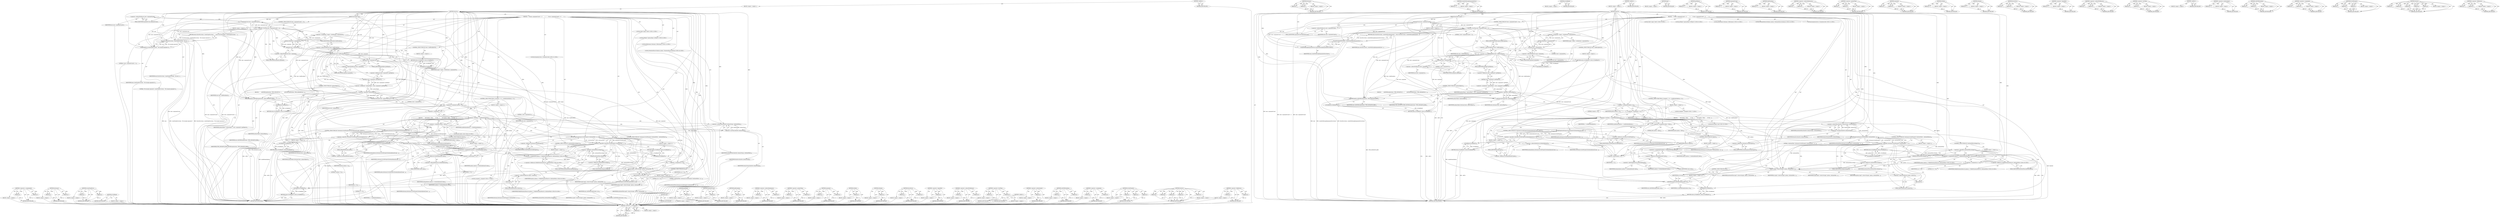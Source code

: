 digraph "&lt;operator&gt;.fieldAccess" {
vulnerable_281 [label=<(METHOD,&lt;operators&gt;.assignmentOr)>];
vulnerable_282 [label=<(PARAM,p1)>];
vulnerable_283 [label=<(PARAM,p2)>];
vulnerable_284 [label=<(BLOCK,&lt;empty&gt;,&lt;empty&gt;)>];
vulnerable_285 [label=<(METHOD_RETURN,ANY)>];
vulnerable_261 [label=<(METHOD,dictionary)>];
vulnerable_262 [label=<(PARAM,p1)>];
vulnerable_263 [label=<(PARAM,p2)>];
vulnerable_264 [label=<(BLOCK,&lt;empty&gt;,&lt;empty&gt;)>];
vulnerable_265 [label=<(METHOD_RETURN,ANY)>];
vulnerable_217 [label=<(METHOD,createTypeError)>];
vulnerable_218 [label=<(PARAM,p1)>];
vulnerable_219 [label=<(PARAM,p2)>];
vulnerable_220 [label=<(BLOCK,&lt;empty&gt;,&lt;empty&gt;)>];
vulnerable_221 [label=<(METHOD_RETURN,ANY)>];
vulnerable_240 [label=<(METHOD,jsUndefined)>];
vulnerable_241 [label=<(BLOCK,&lt;empty&gt;,&lt;empty&gt;)>];
vulnerable_242 [label=<(METHOD_RETURN,ANY)>];
vulnerable_6 [label=<(METHOD,&lt;global&gt;)<SUB>1</SUB>>];
vulnerable_7 [label=<(BLOCK,&lt;empty&gt;,&lt;empty&gt;)<SUB>1</SUB>>];
vulnerable_8 [label=<(METHOD,observe)<SUB>1</SUB>>];
vulnerable_9 [label=<(PARAM,ExecState* exec)<SUB>1</SUB>>];
vulnerable_10 [label=<(BLOCK,{
     if (exec-&gt;argumentCount() &lt; 2)
        r...,{
     if (exec-&gt;argumentCount() &lt; 2)
        r...)<SUB>2</SUB>>];
vulnerable_11 [label=<(CONTROL_STRUCTURE,IF,if (exec-&gt;argumentCount() &lt; 2))<SUB>3</SUB>>];
vulnerable_12 [label=<(&lt;operator&gt;.lessThan,exec-&gt;argumentCount() &lt; 2)<SUB>3</SUB>>];
vulnerable_13 [label=<(argumentCount,exec-&gt;argumentCount())<SUB>3</SUB>>];
vulnerable_14 [label=<(&lt;operator&gt;.indirectFieldAccess,exec-&gt;argumentCount)<SUB>3</SUB>>];
vulnerable_15 [label=<(IDENTIFIER,exec,exec-&gt;argumentCount())<SUB>3</SUB>>];
vulnerable_16 [label=<(FIELD_IDENTIFIER,argumentCount,argumentCount)<SUB>3</SUB>>];
vulnerable_17 [label=<(LITERAL,2,exec-&gt;argumentCount() &lt; 2)<SUB>3</SUB>>];
vulnerable_18 [label=<(BLOCK,&lt;empty&gt;,&lt;empty&gt;)<SUB>4</SUB>>];
vulnerable_19 [label=<(RETURN,return throwError(exec, createTypeError(exec, &quot;...,return throwError(exec, createTypeError(exec, &quot;...)<SUB>4</SUB>>];
vulnerable_20 [label=<(throwError,throwError(exec, createTypeError(exec, &quot;Not eno...)<SUB>4</SUB>>];
vulnerable_21 [label=<(IDENTIFIER,exec,throwError(exec, createTypeError(exec, &quot;Not eno...)<SUB>4</SUB>>];
vulnerable_22 [label=<(createTypeError,createTypeError(exec, &quot;Not enough arguments&quot;))<SUB>4</SUB>>];
vulnerable_23 [label=<(IDENTIFIER,exec,createTypeError(exec, &quot;Not enough arguments&quot;))<SUB>4</SUB>>];
vulnerable_24 [label=<(LITERAL,&quot;Not enough arguments&quot;,createTypeError(exec, &quot;Not enough arguments&quot;))<SUB>4</SUB>>];
vulnerable_25 [label="<(LOCAL,Node* target: Node*)<SUB>5</SUB>>"];
vulnerable_26 [label=<(&lt;operator&gt;.assignment,* target = toNode(exec-&gt;argument(0)))<SUB>5</SUB>>];
vulnerable_27 [label=<(IDENTIFIER,target,* target = toNode(exec-&gt;argument(0)))<SUB>5</SUB>>];
vulnerable_28 [label=<(toNode,toNode(exec-&gt;argument(0)))<SUB>5</SUB>>];
vulnerable_29 [label=<(argument,exec-&gt;argument(0))<SUB>5</SUB>>];
vulnerable_30 [label=<(&lt;operator&gt;.indirectFieldAccess,exec-&gt;argument)<SUB>5</SUB>>];
vulnerable_31 [label=<(IDENTIFIER,exec,exec-&gt;argument(0))<SUB>5</SUB>>];
vulnerable_32 [label=<(FIELD_IDENTIFIER,argument,argument)<SUB>5</SUB>>];
vulnerable_33 [label=<(LITERAL,0,exec-&gt;argument(0))<SUB>5</SUB>>];
vulnerable_34 [label=<(CONTROL_STRUCTURE,IF,if (exec-&gt;hadException()))<SUB>6</SUB>>];
vulnerable_35 [label=<(hadException,exec-&gt;hadException())<SUB>6</SUB>>];
vulnerable_36 [label=<(&lt;operator&gt;.indirectFieldAccess,exec-&gt;hadException)<SUB>6</SUB>>];
vulnerable_37 [label=<(IDENTIFIER,exec,exec-&gt;hadException())<SUB>6</SUB>>];
vulnerable_38 [label=<(FIELD_IDENTIFIER,hadException,hadException)<SUB>6</SUB>>];
vulnerable_39 [label=<(BLOCK,&lt;empty&gt;,&lt;empty&gt;)<SUB>7</SUB>>];
vulnerable_40 [label=<(RETURN,return jsUndefined();,return jsUndefined();)<SUB>7</SUB>>];
vulnerable_41 [label=<(jsUndefined,jsUndefined())<SUB>7</SUB>>];
vulnerable_42 [label="<(LOCAL,JSObject* optionsObject: JSObject*)<SUB>9</SUB>>"];
vulnerable_43 [label=<(&lt;operator&gt;.assignment,* optionsObject = exec-&gt;argument(1).getObject())<SUB>9</SUB>>];
vulnerable_44 [label=<(IDENTIFIER,optionsObject,* optionsObject = exec-&gt;argument(1).getObject())<SUB>9</SUB>>];
vulnerable_45 [label=<(getObject,exec-&gt;argument(1).getObject())<SUB>9</SUB>>];
vulnerable_46 [label=<(&lt;operator&gt;.fieldAccess,exec-&gt;argument(1).getObject)<SUB>9</SUB>>];
vulnerable_47 [label=<(argument,exec-&gt;argument(1))<SUB>9</SUB>>];
vulnerable_48 [label=<(&lt;operator&gt;.indirectFieldAccess,exec-&gt;argument)<SUB>9</SUB>>];
vulnerable_49 [label=<(IDENTIFIER,exec,exec-&gt;argument(1))<SUB>9</SUB>>];
vulnerable_50 [label=<(FIELD_IDENTIFIER,argument,argument)<SUB>9</SUB>>];
vulnerable_51 [label=<(LITERAL,1,exec-&gt;argument(1))<SUB>9</SUB>>];
vulnerable_52 [label=<(FIELD_IDENTIFIER,getObject,getObject)<SUB>9</SUB>>];
vulnerable_53 [label=<(CONTROL_STRUCTURE,IF,if (!optionsObject))<SUB>10</SUB>>];
vulnerable_54 [label=<(&lt;operator&gt;.logicalNot,!optionsObject)<SUB>10</SUB>>];
vulnerable_55 [label=<(IDENTIFIER,optionsObject,!optionsObject)<SUB>10</SUB>>];
vulnerable_56 [label=<(BLOCK,{
        setDOMException(exec, TYPE_MISMATCH_E...,{
        setDOMException(exec, TYPE_MISMATCH_E...)<SUB>10</SUB>>];
vulnerable_57 [label=<(setDOMException,setDOMException(exec, TYPE_MISMATCH_ERR))<SUB>11</SUB>>];
vulnerable_58 [label=<(IDENTIFIER,exec,setDOMException(exec, TYPE_MISMATCH_ERR))<SUB>11</SUB>>];
vulnerable_59 [label=<(IDENTIFIER,TYPE_MISMATCH_ERR,setDOMException(exec, TYPE_MISMATCH_ERR))<SUB>11</SUB>>];
vulnerable_60 [label=<(RETURN,return jsUndefined();,return jsUndefined();)<SUB>12</SUB>>];
vulnerable_61 [label=<(jsUndefined,jsUndefined())<SUB>12</SUB>>];
vulnerable_62 [label="<(LOCAL,JSDictionary dictionary: JSDictionary)<SUB>15</SUB>>"];
vulnerable_63 [label=<(dictionary,dictionary(exec, optionsObject))<SUB>15</SUB>>];
vulnerable_64 [label=<(IDENTIFIER,exec,dictionary(exec, optionsObject))<SUB>15</SUB>>];
vulnerable_65 [label=<(IDENTIFIER,optionsObject,dictionary(exec, optionsObject))<SUB>15</SUB>>];
vulnerable_66 [label="<(LOCAL,MutationObserverOptions options: MutationObserverOptions)<SUB>16</SUB>>"];
vulnerable_67 [label=<(&lt;operator&gt;.assignment,options = 0)<SUB>16</SUB>>];
vulnerable_68 [label=<(IDENTIFIER,options,options = 0)<SUB>16</SUB>>];
vulnerable_69 [label=<(LITERAL,0,options = 0)<SUB>16</SUB>>];
vulnerable_70 [label=<(CONTROL_STRUCTURE,FOR,for (unsigned i = 0;i &lt; numBooleanOptions;++i))<SUB>17</SUB>>];
vulnerable_71 [label=<(BLOCK,&lt;empty&gt;,&lt;empty&gt;)<SUB>17</SUB>>];
vulnerable_72 [label="<(LOCAL,unsigned i: unsigned)<SUB>17</SUB>>"];
vulnerable_73 [label=<(&lt;operator&gt;.assignment,i = 0)<SUB>17</SUB>>];
vulnerable_74 [label=<(IDENTIFIER,i,i = 0)<SUB>17</SUB>>];
vulnerable_75 [label=<(LITERAL,0,i = 0)<SUB>17</SUB>>];
vulnerable_76 [label=<(&lt;operator&gt;.lessThan,i &lt; numBooleanOptions)<SUB>17</SUB>>];
vulnerable_77 [label=<(IDENTIFIER,i,i &lt; numBooleanOptions)<SUB>17</SUB>>];
vulnerable_78 [label=<(IDENTIFIER,numBooleanOptions,i &lt; numBooleanOptions)<SUB>17</SUB>>];
vulnerable_79 [label=<(&lt;operator&gt;.preIncrement,++i)<SUB>17</SUB>>];
vulnerable_80 [label=<(IDENTIFIER,i,++i)<SUB>17</SUB>>];
vulnerable_81 [label=<(BLOCK,{
        bool option = false;
        if (!dic...,{
        bool option = false;
        if (!dic...)<SUB>17</SUB>>];
vulnerable_82 [label="<(LOCAL,bool option: bool)<SUB>18</SUB>>"];
vulnerable_83 [label=<(&lt;operator&gt;.assignment,option = false)<SUB>18</SUB>>];
vulnerable_84 [label=<(IDENTIFIER,option,option = false)<SUB>18</SUB>>];
vulnerable_85 [label=<(LITERAL,false,option = false)<SUB>18</SUB>>];
vulnerable_86 [label=<(CONTROL_STRUCTURE,IF,if (!dictionary.tryGetProperty(booleanOptions[i].name, option)))<SUB>19</SUB>>];
vulnerable_87 [label=<(&lt;operator&gt;.logicalNot,!dictionary.tryGetProperty(booleanOptions[i].na...)<SUB>19</SUB>>];
vulnerable_88 [label=<(tryGetProperty,dictionary.tryGetProperty(booleanOptions[i].nam...)<SUB>19</SUB>>];
vulnerable_89 [label=<(&lt;operator&gt;.fieldAccess,dictionary.tryGetProperty)<SUB>19</SUB>>];
vulnerable_90 [label=<(IDENTIFIER,dictionary,dictionary.tryGetProperty(booleanOptions[i].nam...)<SUB>19</SUB>>];
vulnerable_91 [label=<(FIELD_IDENTIFIER,tryGetProperty,tryGetProperty)<SUB>19</SUB>>];
vulnerable_92 [label=<(&lt;operator&gt;.fieldAccess,booleanOptions[i].name)<SUB>19</SUB>>];
vulnerable_93 [label=<(&lt;operator&gt;.indirectIndexAccess,booleanOptions[i])<SUB>19</SUB>>];
vulnerable_94 [label=<(IDENTIFIER,booleanOptions,dictionary.tryGetProperty(booleanOptions[i].nam...)<SUB>19</SUB>>];
vulnerable_95 [label=<(IDENTIFIER,i,dictionary.tryGetProperty(booleanOptions[i].nam...)<SUB>19</SUB>>];
vulnerable_96 [label=<(FIELD_IDENTIFIER,name,name)<SUB>19</SUB>>];
vulnerable_97 [label=<(IDENTIFIER,option,dictionary.tryGetProperty(booleanOptions[i].nam...)<SUB>19</SUB>>];
vulnerable_98 [label=<(BLOCK,&lt;empty&gt;,&lt;empty&gt;)<SUB>20</SUB>>];
vulnerable_99 [label=<(RETURN,return jsUndefined();,return jsUndefined();)<SUB>20</SUB>>];
vulnerable_100 [label=<(jsUndefined,jsUndefined())<SUB>20</SUB>>];
vulnerable_101 [label=<(CONTROL_STRUCTURE,IF,if (option))<SUB>21</SUB>>];
vulnerable_102 [label=<(IDENTIFIER,option,if (option))<SUB>21</SUB>>];
vulnerable_103 [label=<(BLOCK,&lt;empty&gt;,&lt;empty&gt;)<SUB>22</SUB>>];
vulnerable_104 [label=<(&lt;operators&gt;.assignmentOr,options |= booleanOptions[i].value)<SUB>22</SUB>>];
vulnerable_105 [label=<(IDENTIFIER,options,options |= booleanOptions[i].value)<SUB>22</SUB>>];
vulnerable_106 [label=<(&lt;operator&gt;.fieldAccess,booleanOptions[i].value)<SUB>22</SUB>>];
vulnerable_107 [label=<(&lt;operator&gt;.indirectIndexAccess,booleanOptions[i])<SUB>22</SUB>>];
vulnerable_108 [label=<(IDENTIFIER,booleanOptions,options |= booleanOptions[i].value)<SUB>22</SUB>>];
vulnerable_109 [label=<(IDENTIFIER,i,options |= booleanOptions[i].value)<SUB>22</SUB>>];
vulnerable_110 [label=<(FIELD_IDENTIFIER,value,value)<SUB>22</SUB>>];
vulnerable_111 [label=<(&lt;operator&gt;.greaterThan,HashSet&lt;AtomicString&gt; attributeFilter)<SUB>25</SUB>>];
vulnerable_112 [label=<(&lt;operator&gt;.lessThan,HashSet&lt;AtomicString)<SUB>25</SUB>>];
vulnerable_113 [label=<(IDENTIFIER,HashSet,HashSet&lt;AtomicString)<SUB>25</SUB>>];
vulnerable_114 [label=<(IDENTIFIER,AtomicString,HashSet&lt;AtomicString)<SUB>25</SUB>>];
vulnerable_115 [label=<(IDENTIFIER,attributeFilter,HashSet&lt;AtomicString&gt; attributeFilter)<SUB>25</SUB>>];
vulnerable_116 [label=<(CONTROL_STRUCTURE,IF,if (!dictionary.tryGetProperty(&quot;attributeFilter&quot;, attributeFilter)))<SUB>26</SUB>>];
vulnerable_117 [label=<(&lt;operator&gt;.logicalNot,!dictionary.tryGetProperty(&quot;attributeFilter&quot;, a...)<SUB>26</SUB>>];
vulnerable_118 [label=<(tryGetProperty,dictionary.tryGetProperty(&quot;attributeFilter&quot;, at...)<SUB>26</SUB>>];
vulnerable_119 [label=<(&lt;operator&gt;.fieldAccess,dictionary.tryGetProperty)<SUB>26</SUB>>];
vulnerable_120 [label=<(IDENTIFIER,dictionary,dictionary.tryGetProperty(&quot;attributeFilter&quot;, at...)<SUB>26</SUB>>];
vulnerable_121 [label=<(FIELD_IDENTIFIER,tryGetProperty,tryGetProperty)<SUB>26</SUB>>];
vulnerable_122 [label=<(LITERAL,&quot;attributeFilter&quot;,dictionary.tryGetProperty(&quot;attributeFilter&quot;, at...)<SUB>26</SUB>>];
vulnerable_123 [label=<(IDENTIFIER,attributeFilter,dictionary.tryGetProperty(&quot;attributeFilter&quot;, at...)<SUB>26</SUB>>];
vulnerable_124 [label=<(BLOCK,&lt;empty&gt;,&lt;empty&gt;)<SUB>27</SUB>>];
vulnerable_125 [label=<(RETURN,return jsUndefined();,return jsUndefined();)<SUB>27</SUB>>];
vulnerable_126 [label=<(jsUndefined,jsUndefined())<SUB>27</SUB>>];
vulnerable_127 [label=<(CONTROL_STRUCTURE,IF,if (!attributeFilter.isEmpty()))<SUB>28</SUB>>];
vulnerable_128 [label=<(&lt;operator&gt;.logicalNot,!attributeFilter.isEmpty())<SUB>28</SUB>>];
vulnerable_129 [label=<(isEmpty,attributeFilter.isEmpty())<SUB>28</SUB>>];
vulnerable_130 [label=<(&lt;operator&gt;.fieldAccess,attributeFilter.isEmpty)<SUB>28</SUB>>];
vulnerable_131 [label=<(IDENTIFIER,attributeFilter,attributeFilter.isEmpty())<SUB>28</SUB>>];
vulnerable_132 [label=<(FIELD_IDENTIFIER,isEmpty,isEmpty)<SUB>28</SUB>>];
vulnerable_133 [label=<(BLOCK,&lt;empty&gt;,&lt;empty&gt;)<SUB>29</SUB>>];
vulnerable_134 [label="<(&lt;operators&gt;.assignmentOr,options |= WebKitMutationObserver::AttributeFilter)<SUB>29</SUB>>"];
vulnerable_135 [label="<(IDENTIFIER,options,options |= WebKitMutationObserver::AttributeFilter)<SUB>29</SUB>>"];
vulnerable_136 [label="<(&lt;operator&gt;.fieldAccess,WebKitMutationObserver::AttributeFilter)<SUB>29</SUB>>"];
vulnerable_137 [label="<(IDENTIFIER,WebKitMutationObserver,options |= WebKitMutationObserver::AttributeFilter)<SUB>29</SUB>>"];
vulnerable_138 [label=<(FIELD_IDENTIFIER,AttributeFilter,AttributeFilter)<SUB>29</SUB>>];
vulnerable_139 [label="<(LOCAL,ExceptionCode ec: ExceptionCode)<SUB>31</SUB>>"];
vulnerable_140 [label=<(&lt;operator&gt;.assignment,ec = 0)<SUB>31</SUB>>];
vulnerable_141 [label=<(IDENTIFIER,ec,ec = 0)<SUB>31</SUB>>];
vulnerable_142 [label=<(LITERAL,0,ec = 0)<SUB>31</SUB>>];
vulnerable_143 [label=<(observe,impl()-&gt;observe(target, options, attributeFilte...)<SUB>32</SUB>>];
vulnerable_144 [label=<(&lt;operator&gt;.indirectFieldAccess,impl()-&gt;observe)<SUB>32</SUB>>];
vulnerable_145 [label=<(impl,impl())<SUB>32</SUB>>];
vulnerable_146 [label=<(FIELD_IDENTIFIER,observe,observe)<SUB>32</SUB>>];
vulnerable_147 [label=<(IDENTIFIER,target,impl()-&gt;observe(target, options, attributeFilte...)<SUB>32</SUB>>];
vulnerable_148 [label=<(IDENTIFIER,options,impl()-&gt;observe(target, options, attributeFilte...)<SUB>32</SUB>>];
vulnerable_149 [label=<(IDENTIFIER,attributeFilter,impl()-&gt;observe(target, options, attributeFilte...)<SUB>32</SUB>>];
vulnerable_150 [label=<(IDENTIFIER,ec,impl()-&gt;observe(target, options, attributeFilte...)<SUB>32</SUB>>];
vulnerable_151 [label=<(CONTROL_STRUCTURE,IF,if (ec))<SUB>33</SUB>>];
vulnerable_152 [label=<(IDENTIFIER,ec,if (ec))<SUB>33</SUB>>];
vulnerable_153 [label=<(BLOCK,&lt;empty&gt;,&lt;empty&gt;)<SUB>34</SUB>>];
vulnerable_154 [label=<(setDOMException,setDOMException(exec, ec))<SUB>34</SUB>>];
vulnerable_155 [label=<(IDENTIFIER,exec,setDOMException(exec, ec))<SUB>34</SUB>>];
vulnerable_156 [label=<(IDENTIFIER,ec,setDOMException(exec, ec))<SUB>34</SUB>>];
vulnerable_157 [label=<(RETURN,return jsUndefined();,return jsUndefined();)<SUB>35</SUB>>];
vulnerable_158 [label=<(jsUndefined,jsUndefined())<SUB>35</SUB>>];
vulnerable_159 [label=<(METHOD_RETURN,JSValue)<SUB>1</SUB>>];
vulnerable_161 [label=<(METHOD_RETURN,ANY)<SUB>1</SUB>>];
vulnerable_303 [label=<(METHOD,impl)>];
vulnerable_304 [label=<(BLOCK,&lt;empty&gt;,&lt;empty&gt;)>];
vulnerable_305 [label=<(METHOD_RETURN,ANY)>];
vulnerable_243 [label=<(METHOD,getObject)>];
vulnerable_244 [label=<(PARAM,p1)>];
vulnerable_245 [label=<(BLOCK,&lt;empty&gt;,&lt;empty&gt;)>];
vulnerable_246 [label=<(METHOD_RETURN,ANY)>];
vulnerable_203 [label=<(METHOD,argumentCount)>];
vulnerable_204 [label=<(PARAM,p1)>];
vulnerable_205 [label=<(BLOCK,&lt;empty&gt;,&lt;empty&gt;)>];
vulnerable_206 [label=<(METHOD_RETURN,ANY)>];
vulnerable_236 [label=<(METHOD,hadException)>];
vulnerable_237 [label=<(PARAM,p1)>];
vulnerable_238 [label=<(BLOCK,&lt;empty&gt;,&lt;empty&gt;)>];
vulnerable_239 [label=<(METHOD_RETURN,ANY)>];
vulnerable_276 [label=<(METHOD,&lt;operator&gt;.indirectIndexAccess)>];
vulnerable_277 [label=<(PARAM,p1)>];
vulnerable_278 [label=<(PARAM,p2)>];
vulnerable_279 [label=<(BLOCK,&lt;empty&gt;,&lt;empty&gt;)>];
vulnerable_280 [label=<(METHOD_RETURN,ANY)>];
vulnerable_286 [label=<(METHOD,&lt;operator&gt;.greaterThan)>];
vulnerable_287 [label=<(PARAM,p1)>];
vulnerable_288 [label=<(PARAM,p2)>];
vulnerable_289 [label=<(BLOCK,&lt;empty&gt;,&lt;empty&gt;)>];
vulnerable_290 [label=<(METHOD_RETURN,ANY)>];
vulnerable_231 [label=<(METHOD,argument)>];
vulnerable_232 [label=<(PARAM,p1)>];
vulnerable_233 [label=<(PARAM,p2)>];
vulnerable_234 [label=<(BLOCK,&lt;empty&gt;,&lt;empty&gt;)>];
vulnerable_235 [label=<(METHOD_RETURN,ANY)>];
vulnerable_227 [label=<(METHOD,toNode)>];
vulnerable_228 [label=<(PARAM,p1)>];
vulnerable_229 [label=<(BLOCK,&lt;empty&gt;,&lt;empty&gt;)>];
vulnerable_230 [label=<(METHOD_RETURN,ANY)>];
vulnerable_291 [label=<(METHOD,isEmpty)>];
vulnerable_292 [label=<(PARAM,p1)>];
vulnerable_293 [label=<(BLOCK,&lt;empty&gt;,&lt;empty&gt;)>];
vulnerable_294 [label=<(METHOD_RETURN,ANY)>];
vulnerable_212 [label=<(METHOD,throwError)>];
vulnerable_213 [label=<(PARAM,p1)>];
vulnerable_214 [label=<(PARAM,p2)>];
vulnerable_215 [label=<(BLOCK,&lt;empty&gt;,&lt;empty&gt;)>];
vulnerable_216 [label=<(METHOD_RETURN,ANY)>];
vulnerable_252 [label=<(METHOD,&lt;operator&gt;.logicalNot)>];
vulnerable_253 [label=<(PARAM,p1)>];
vulnerable_254 [label=<(BLOCK,&lt;empty&gt;,&lt;empty&gt;)>];
vulnerable_255 [label=<(METHOD_RETURN,ANY)>];
vulnerable_207 [label=<(METHOD,&lt;operator&gt;.indirectFieldAccess)>];
vulnerable_208 [label=<(PARAM,p1)>];
vulnerable_209 [label=<(PARAM,p2)>];
vulnerable_210 [label=<(BLOCK,&lt;empty&gt;,&lt;empty&gt;)>];
vulnerable_211 [label=<(METHOD_RETURN,ANY)>];
vulnerable_198 [label=<(METHOD,&lt;operator&gt;.lessThan)>];
vulnerable_199 [label=<(PARAM,p1)>];
vulnerable_200 [label=<(PARAM,p2)>];
vulnerable_201 [label=<(BLOCK,&lt;empty&gt;,&lt;empty&gt;)>];
vulnerable_202 [label=<(METHOD_RETURN,ANY)>];
vulnerable_192 [label=<(METHOD,&lt;global&gt;)<SUB>1</SUB>>];
vulnerable_193 [label=<(BLOCK,&lt;empty&gt;,&lt;empty&gt;)>];
vulnerable_194 [label=<(METHOD_RETURN,ANY)>];
vulnerable_266 [label=<(METHOD,&lt;operator&gt;.preIncrement)>];
vulnerable_267 [label=<(PARAM,p1)>];
vulnerable_268 [label=<(BLOCK,&lt;empty&gt;,&lt;empty&gt;)>];
vulnerable_269 [label=<(METHOD_RETURN,ANY)>];
vulnerable_256 [label=<(METHOD,setDOMException)>];
vulnerable_257 [label=<(PARAM,p1)>];
vulnerable_258 [label=<(PARAM,p2)>];
vulnerable_259 [label=<(BLOCK,&lt;empty&gt;,&lt;empty&gt;)>];
vulnerable_260 [label=<(METHOD_RETURN,ANY)>];
vulnerable_222 [label=<(METHOD,&lt;operator&gt;.assignment)>];
vulnerable_223 [label=<(PARAM,p1)>];
vulnerable_224 [label=<(PARAM,p2)>];
vulnerable_225 [label=<(BLOCK,&lt;empty&gt;,&lt;empty&gt;)>];
vulnerable_226 [label=<(METHOD_RETURN,ANY)>];
vulnerable_270 [label=<(METHOD,tryGetProperty)>];
vulnerable_271 [label=<(PARAM,p1)>];
vulnerable_272 [label=<(PARAM,p2)>];
vulnerable_273 [label=<(PARAM,p3)>];
vulnerable_274 [label=<(BLOCK,&lt;empty&gt;,&lt;empty&gt;)>];
vulnerable_275 [label=<(METHOD_RETURN,ANY)>];
vulnerable_295 [label=<(METHOD,observe)>];
vulnerable_296 [label=<(PARAM,p1)>];
vulnerable_297 [label=<(PARAM,p2)>];
vulnerable_298 [label=<(PARAM,p3)>];
vulnerable_299 [label=<(PARAM,p4)>];
vulnerable_300 [label=<(PARAM,p5)>];
vulnerable_301 [label=<(BLOCK,&lt;empty&gt;,&lt;empty&gt;)>];
vulnerable_302 [label=<(METHOD_RETURN,ANY)>];
vulnerable_247 [label=<(METHOD,&lt;operator&gt;.fieldAccess)>];
vulnerable_248 [label=<(PARAM,p1)>];
vulnerable_249 [label=<(PARAM,p2)>];
vulnerable_250 [label=<(BLOCK,&lt;empty&gt;,&lt;empty&gt;)>];
vulnerable_251 [label=<(METHOD_RETURN,ANY)>];
fixed_277 [label=<(METHOD,&lt;operators&gt;.assignmentOr)>];
fixed_278 [label=<(PARAM,p1)>];
fixed_279 [label=<(PARAM,p2)>];
fixed_280 [label=<(BLOCK,&lt;empty&gt;,&lt;empty&gt;)>];
fixed_281 [label=<(METHOD_RETURN,ANY)>];
fixed_257 [label=<(METHOD,dictionary)>];
fixed_258 [label=<(PARAM,p1)>];
fixed_259 [label=<(PARAM,p2)>];
fixed_260 [label=<(BLOCK,&lt;empty&gt;,&lt;empty&gt;)>];
fixed_261 [label=<(METHOD_RETURN,ANY)>];
fixed_214 [label=<(METHOD,createNotEnoughArgumentsError)>];
fixed_215 [label=<(PARAM,p1)>];
fixed_216 [label=<(BLOCK,&lt;empty&gt;,&lt;empty&gt;)>];
fixed_217 [label=<(METHOD_RETURN,ANY)>];
fixed_236 [label=<(METHOD,jsUndefined)>];
fixed_237 [label=<(BLOCK,&lt;empty&gt;,&lt;empty&gt;)>];
fixed_238 [label=<(METHOD_RETURN,ANY)>];
fixed_6 [label=<(METHOD,&lt;global&gt;)<SUB>1</SUB>>];
fixed_7 [label=<(BLOCK,&lt;empty&gt;,&lt;empty&gt;)<SUB>1</SUB>>];
fixed_8 [label=<(METHOD,observe)<SUB>1</SUB>>];
fixed_9 [label=<(PARAM,ExecState* exec)<SUB>1</SUB>>];
fixed_10 [label=<(BLOCK,{
     if (exec-&gt;argumentCount() &lt; 2)
        r...,{
     if (exec-&gt;argumentCount() &lt; 2)
        r...)<SUB>2</SUB>>];
fixed_11 [label=<(CONTROL_STRUCTURE,IF,if (exec-&gt;argumentCount() &lt; 2))<SUB>3</SUB>>];
fixed_12 [label=<(&lt;operator&gt;.lessThan,exec-&gt;argumentCount() &lt; 2)<SUB>3</SUB>>];
fixed_13 [label=<(argumentCount,exec-&gt;argumentCount())<SUB>3</SUB>>];
fixed_14 [label=<(&lt;operator&gt;.indirectFieldAccess,exec-&gt;argumentCount)<SUB>3</SUB>>];
fixed_15 [label=<(IDENTIFIER,exec,exec-&gt;argumentCount())<SUB>3</SUB>>];
fixed_16 [label=<(FIELD_IDENTIFIER,argumentCount,argumentCount)<SUB>3</SUB>>];
fixed_17 [label=<(LITERAL,2,exec-&gt;argumentCount() &lt; 2)<SUB>3</SUB>>];
fixed_18 [label=<(BLOCK,&lt;empty&gt;,&lt;empty&gt;)<SUB>4</SUB>>];
fixed_19 [label=<(RETURN,return throwError(exec, createNotEnoughArgument...,return throwError(exec, createNotEnoughArgument...)<SUB>4</SUB>>];
fixed_20 [label=<(throwError,throwError(exec, createNotEnoughArgumentsError(...)<SUB>4</SUB>>];
fixed_21 [label=<(IDENTIFIER,exec,throwError(exec, createNotEnoughArgumentsError(...)<SUB>4</SUB>>];
fixed_22 [label=<(createNotEnoughArgumentsError,createNotEnoughArgumentsError(exec))<SUB>4</SUB>>];
fixed_23 [label=<(IDENTIFIER,exec,createNotEnoughArgumentsError(exec))<SUB>4</SUB>>];
fixed_24 [label="<(LOCAL,Node* target: Node*)<SUB>5</SUB>>"];
fixed_25 [label=<(&lt;operator&gt;.assignment,* target = toNode(exec-&gt;argument(0)))<SUB>5</SUB>>];
fixed_26 [label=<(IDENTIFIER,target,* target = toNode(exec-&gt;argument(0)))<SUB>5</SUB>>];
fixed_27 [label=<(toNode,toNode(exec-&gt;argument(0)))<SUB>5</SUB>>];
fixed_28 [label=<(argument,exec-&gt;argument(0))<SUB>5</SUB>>];
fixed_29 [label=<(&lt;operator&gt;.indirectFieldAccess,exec-&gt;argument)<SUB>5</SUB>>];
fixed_30 [label=<(IDENTIFIER,exec,exec-&gt;argument(0))<SUB>5</SUB>>];
fixed_31 [label=<(FIELD_IDENTIFIER,argument,argument)<SUB>5</SUB>>];
fixed_32 [label=<(LITERAL,0,exec-&gt;argument(0))<SUB>5</SUB>>];
fixed_33 [label=<(CONTROL_STRUCTURE,IF,if (exec-&gt;hadException()))<SUB>6</SUB>>];
fixed_34 [label=<(hadException,exec-&gt;hadException())<SUB>6</SUB>>];
fixed_35 [label=<(&lt;operator&gt;.indirectFieldAccess,exec-&gt;hadException)<SUB>6</SUB>>];
fixed_36 [label=<(IDENTIFIER,exec,exec-&gt;hadException())<SUB>6</SUB>>];
fixed_37 [label=<(FIELD_IDENTIFIER,hadException,hadException)<SUB>6</SUB>>];
fixed_38 [label=<(BLOCK,&lt;empty&gt;,&lt;empty&gt;)<SUB>7</SUB>>];
fixed_39 [label=<(RETURN,return jsUndefined();,return jsUndefined();)<SUB>7</SUB>>];
fixed_40 [label=<(jsUndefined,jsUndefined())<SUB>7</SUB>>];
fixed_41 [label="<(LOCAL,JSObject* optionsObject: JSObject*)<SUB>9</SUB>>"];
fixed_42 [label=<(&lt;operator&gt;.assignment,* optionsObject = exec-&gt;argument(1).getObject())<SUB>9</SUB>>];
fixed_43 [label=<(IDENTIFIER,optionsObject,* optionsObject = exec-&gt;argument(1).getObject())<SUB>9</SUB>>];
fixed_44 [label=<(getObject,exec-&gt;argument(1).getObject())<SUB>9</SUB>>];
fixed_45 [label=<(&lt;operator&gt;.fieldAccess,exec-&gt;argument(1).getObject)<SUB>9</SUB>>];
fixed_46 [label=<(argument,exec-&gt;argument(1))<SUB>9</SUB>>];
fixed_47 [label=<(&lt;operator&gt;.indirectFieldAccess,exec-&gt;argument)<SUB>9</SUB>>];
fixed_48 [label=<(IDENTIFIER,exec,exec-&gt;argument(1))<SUB>9</SUB>>];
fixed_49 [label=<(FIELD_IDENTIFIER,argument,argument)<SUB>9</SUB>>];
fixed_50 [label=<(LITERAL,1,exec-&gt;argument(1))<SUB>9</SUB>>];
fixed_51 [label=<(FIELD_IDENTIFIER,getObject,getObject)<SUB>9</SUB>>];
fixed_52 [label=<(CONTROL_STRUCTURE,IF,if (!optionsObject))<SUB>10</SUB>>];
fixed_53 [label=<(&lt;operator&gt;.logicalNot,!optionsObject)<SUB>10</SUB>>];
fixed_54 [label=<(IDENTIFIER,optionsObject,!optionsObject)<SUB>10</SUB>>];
fixed_55 [label=<(BLOCK,{
        setDOMException(exec, TYPE_MISMATCH_E...,{
        setDOMException(exec, TYPE_MISMATCH_E...)<SUB>10</SUB>>];
fixed_56 [label=<(setDOMException,setDOMException(exec, TYPE_MISMATCH_ERR))<SUB>11</SUB>>];
fixed_57 [label=<(IDENTIFIER,exec,setDOMException(exec, TYPE_MISMATCH_ERR))<SUB>11</SUB>>];
fixed_58 [label=<(IDENTIFIER,TYPE_MISMATCH_ERR,setDOMException(exec, TYPE_MISMATCH_ERR))<SUB>11</SUB>>];
fixed_59 [label=<(RETURN,return jsUndefined();,return jsUndefined();)<SUB>12</SUB>>];
fixed_60 [label=<(jsUndefined,jsUndefined())<SUB>12</SUB>>];
fixed_61 [label="<(LOCAL,JSDictionary dictionary: JSDictionary)<SUB>15</SUB>>"];
fixed_62 [label=<(dictionary,dictionary(exec, optionsObject))<SUB>15</SUB>>];
fixed_63 [label=<(IDENTIFIER,exec,dictionary(exec, optionsObject))<SUB>15</SUB>>];
fixed_64 [label=<(IDENTIFIER,optionsObject,dictionary(exec, optionsObject))<SUB>15</SUB>>];
fixed_65 [label="<(LOCAL,MutationObserverOptions options: MutationObserverOptions)<SUB>16</SUB>>"];
fixed_66 [label=<(&lt;operator&gt;.assignment,options = 0)<SUB>16</SUB>>];
fixed_67 [label=<(IDENTIFIER,options,options = 0)<SUB>16</SUB>>];
fixed_68 [label=<(LITERAL,0,options = 0)<SUB>16</SUB>>];
fixed_69 [label=<(CONTROL_STRUCTURE,FOR,for (unsigned i = 0;i &lt; numBooleanOptions;++i))<SUB>17</SUB>>];
fixed_70 [label=<(BLOCK,&lt;empty&gt;,&lt;empty&gt;)<SUB>17</SUB>>];
fixed_71 [label="<(LOCAL,unsigned i: unsigned)<SUB>17</SUB>>"];
fixed_72 [label=<(&lt;operator&gt;.assignment,i = 0)<SUB>17</SUB>>];
fixed_73 [label=<(IDENTIFIER,i,i = 0)<SUB>17</SUB>>];
fixed_74 [label=<(LITERAL,0,i = 0)<SUB>17</SUB>>];
fixed_75 [label=<(&lt;operator&gt;.lessThan,i &lt; numBooleanOptions)<SUB>17</SUB>>];
fixed_76 [label=<(IDENTIFIER,i,i &lt; numBooleanOptions)<SUB>17</SUB>>];
fixed_77 [label=<(IDENTIFIER,numBooleanOptions,i &lt; numBooleanOptions)<SUB>17</SUB>>];
fixed_78 [label=<(&lt;operator&gt;.preIncrement,++i)<SUB>17</SUB>>];
fixed_79 [label=<(IDENTIFIER,i,++i)<SUB>17</SUB>>];
fixed_80 [label=<(BLOCK,{
        bool option = false;
        if (!dic...,{
        bool option = false;
        if (!dic...)<SUB>17</SUB>>];
fixed_81 [label="<(LOCAL,bool option: bool)<SUB>18</SUB>>"];
fixed_82 [label=<(&lt;operator&gt;.assignment,option = false)<SUB>18</SUB>>];
fixed_83 [label=<(IDENTIFIER,option,option = false)<SUB>18</SUB>>];
fixed_84 [label=<(LITERAL,false,option = false)<SUB>18</SUB>>];
fixed_85 [label=<(CONTROL_STRUCTURE,IF,if (!dictionary.tryGetProperty(booleanOptions[i].name, option)))<SUB>19</SUB>>];
fixed_86 [label=<(&lt;operator&gt;.logicalNot,!dictionary.tryGetProperty(booleanOptions[i].na...)<SUB>19</SUB>>];
fixed_87 [label=<(tryGetProperty,dictionary.tryGetProperty(booleanOptions[i].nam...)<SUB>19</SUB>>];
fixed_88 [label=<(&lt;operator&gt;.fieldAccess,dictionary.tryGetProperty)<SUB>19</SUB>>];
fixed_89 [label=<(IDENTIFIER,dictionary,dictionary.tryGetProperty(booleanOptions[i].nam...)<SUB>19</SUB>>];
fixed_90 [label=<(FIELD_IDENTIFIER,tryGetProperty,tryGetProperty)<SUB>19</SUB>>];
fixed_91 [label=<(&lt;operator&gt;.fieldAccess,booleanOptions[i].name)<SUB>19</SUB>>];
fixed_92 [label=<(&lt;operator&gt;.indirectIndexAccess,booleanOptions[i])<SUB>19</SUB>>];
fixed_93 [label=<(IDENTIFIER,booleanOptions,dictionary.tryGetProperty(booleanOptions[i].nam...)<SUB>19</SUB>>];
fixed_94 [label=<(IDENTIFIER,i,dictionary.tryGetProperty(booleanOptions[i].nam...)<SUB>19</SUB>>];
fixed_95 [label=<(FIELD_IDENTIFIER,name,name)<SUB>19</SUB>>];
fixed_96 [label=<(IDENTIFIER,option,dictionary.tryGetProperty(booleanOptions[i].nam...)<SUB>19</SUB>>];
fixed_97 [label=<(BLOCK,&lt;empty&gt;,&lt;empty&gt;)<SUB>20</SUB>>];
fixed_98 [label=<(RETURN,return jsUndefined();,return jsUndefined();)<SUB>20</SUB>>];
fixed_99 [label=<(jsUndefined,jsUndefined())<SUB>20</SUB>>];
fixed_100 [label=<(CONTROL_STRUCTURE,IF,if (option))<SUB>21</SUB>>];
fixed_101 [label=<(IDENTIFIER,option,if (option))<SUB>21</SUB>>];
fixed_102 [label=<(BLOCK,&lt;empty&gt;,&lt;empty&gt;)<SUB>22</SUB>>];
fixed_103 [label=<(&lt;operators&gt;.assignmentOr,options |= booleanOptions[i].value)<SUB>22</SUB>>];
fixed_104 [label=<(IDENTIFIER,options,options |= booleanOptions[i].value)<SUB>22</SUB>>];
fixed_105 [label=<(&lt;operator&gt;.fieldAccess,booleanOptions[i].value)<SUB>22</SUB>>];
fixed_106 [label=<(&lt;operator&gt;.indirectIndexAccess,booleanOptions[i])<SUB>22</SUB>>];
fixed_107 [label=<(IDENTIFIER,booleanOptions,options |= booleanOptions[i].value)<SUB>22</SUB>>];
fixed_108 [label=<(IDENTIFIER,i,options |= booleanOptions[i].value)<SUB>22</SUB>>];
fixed_109 [label=<(FIELD_IDENTIFIER,value,value)<SUB>22</SUB>>];
fixed_110 [label=<(&lt;operator&gt;.greaterThan,HashSet&lt;AtomicString&gt; attributeFilter)<SUB>25</SUB>>];
fixed_111 [label=<(&lt;operator&gt;.lessThan,HashSet&lt;AtomicString)<SUB>25</SUB>>];
fixed_112 [label=<(IDENTIFIER,HashSet,HashSet&lt;AtomicString)<SUB>25</SUB>>];
fixed_113 [label=<(IDENTIFIER,AtomicString,HashSet&lt;AtomicString)<SUB>25</SUB>>];
fixed_114 [label=<(IDENTIFIER,attributeFilter,HashSet&lt;AtomicString&gt; attributeFilter)<SUB>25</SUB>>];
fixed_115 [label=<(CONTROL_STRUCTURE,IF,if (!dictionary.tryGetProperty(&quot;attributeFilter&quot;, attributeFilter)))<SUB>26</SUB>>];
fixed_116 [label=<(&lt;operator&gt;.logicalNot,!dictionary.tryGetProperty(&quot;attributeFilter&quot;, a...)<SUB>26</SUB>>];
fixed_117 [label=<(tryGetProperty,dictionary.tryGetProperty(&quot;attributeFilter&quot;, at...)<SUB>26</SUB>>];
fixed_118 [label=<(&lt;operator&gt;.fieldAccess,dictionary.tryGetProperty)<SUB>26</SUB>>];
fixed_119 [label=<(IDENTIFIER,dictionary,dictionary.tryGetProperty(&quot;attributeFilter&quot;, at...)<SUB>26</SUB>>];
fixed_120 [label=<(FIELD_IDENTIFIER,tryGetProperty,tryGetProperty)<SUB>26</SUB>>];
fixed_121 [label=<(LITERAL,&quot;attributeFilter&quot;,dictionary.tryGetProperty(&quot;attributeFilter&quot;, at...)<SUB>26</SUB>>];
fixed_122 [label=<(IDENTIFIER,attributeFilter,dictionary.tryGetProperty(&quot;attributeFilter&quot;, at...)<SUB>26</SUB>>];
fixed_123 [label=<(BLOCK,&lt;empty&gt;,&lt;empty&gt;)<SUB>27</SUB>>];
fixed_124 [label=<(RETURN,return jsUndefined();,return jsUndefined();)<SUB>27</SUB>>];
fixed_125 [label=<(jsUndefined,jsUndefined())<SUB>27</SUB>>];
fixed_126 [label=<(CONTROL_STRUCTURE,IF,if (!attributeFilter.isEmpty()))<SUB>28</SUB>>];
fixed_127 [label=<(&lt;operator&gt;.logicalNot,!attributeFilter.isEmpty())<SUB>28</SUB>>];
fixed_128 [label=<(isEmpty,attributeFilter.isEmpty())<SUB>28</SUB>>];
fixed_129 [label=<(&lt;operator&gt;.fieldAccess,attributeFilter.isEmpty)<SUB>28</SUB>>];
fixed_130 [label=<(IDENTIFIER,attributeFilter,attributeFilter.isEmpty())<SUB>28</SUB>>];
fixed_131 [label=<(FIELD_IDENTIFIER,isEmpty,isEmpty)<SUB>28</SUB>>];
fixed_132 [label=<(BLOCK,&lt;empty&gt;,&lt;empty&gt;)<SUB>29</SUB>>];
fixed_133 [label="<(&lt;operators&gt;.assignmentOr,options |= WebKitMutationObserver::AttributeFilter)<SUB>29</SUB>>"];
fixed_134 [label="<(IDENTIFIER,options,options |= WebKitMutationObserver::AttributeFilter)<SUB>29</SUB>>"];
fixed_135 [label="<(&lt;operator&gt;.fieldAccess,WebKitMutationObserver::AttributeFilter)<SUB>29</SUB>>"];
fixed_136 [label="<(IDENTIFIER,WebKitMutationObserver,options |= WebKitMutationObserver::AttributeFilter)<SUB>29</SUB>>"];
fixed_137 [label=<(FIELD_IDENTIFIER,AttributeFilter,AttributeFilter)<SUB>29</SUB>>];
fixed_138 [label="<(LOCAL,ExceptionCode ec: ExceptionCode)<SUB>31</SUB>>"];
fixed_139 [label=<(&lt;operator&gt;.assignment,ec = 0)<SUB>31</SUB>>];
fixed_140 [label=<(IDENTIFIER,ec,ec = 0)<SUB>31</SUB>>];
fixed_141 [label=<(LITERAL,0,ec = 0)<SUB>31</SUB>>];
fixed_142 [label=<(observe,impl()-&gt;observe(target, options, attributeFilte...)<SUB>32</SUB>>];
fixed_143 [label=<(&lt;operator&gt;.indirectFieldAccess,impl()-&gt;observe)<SUB>32</SUB>>];
fixed_144 [label=<(impl,impl())<SUB>32</SUB>>];
fixed_145 [label=<(FIELD_IDENTIFIER,observe,observe)<SUB>32</SUB>>];
fixed_146 [label=<(IDENTIFIER,target,impl()-&gt;observe(target, options, attributeFilte...)<SUB>32</SUB>>];
fixed_147 [label=<(IDENTIFIER,options,impl()-&gt;observe(target, options, attributeFilte...)<SUB>32</SUB>>];
fixed_148 [label=<(IDENTIFIER,attributeFilter,impl()-&gt;observe(target, options, attributeFilte...)<SUB>32</SUB>>];
fixed_149 [label=<(IDENTIFIER,ec,impl()-&gt;observe(target, options, attributeFilte...)<SUB>32</SUB>>];
fixed_150 [label=<(CONTROL_STRUCTURE,IF,if (ec))<SUB>33</SUB>>];
fixed_151 [label=<(IDENTIFIER,ec,if (ec))<SUB>33</SUB>>];
fixed_152 [label=<(BLOCK,&lt;empty&gt;,&lt;empty&gt;)<SUB>34</SUB>>];
fixed_153 [label=<(setDOMException,setDOMException(exec, ec))<SUB>34</SUB>>];
fixed_154 [label=<(IDENTIFIER,exec,setDOMException(exec, ec))<SUB>34</SUB>>];
fixed_155 [label=<(IDENTIFIER,ec,setDOMException(exec, ec))<SUB>34</SUB>>];
fixed_156 [label=<(RETURN,return jsUndefined();,return jsUndefined();)<SUB>35</SUB>>];
fixed_157 [label=<(jsUndefined,jsUndefined())<SUB>35</SUB>>];
fixed_158 [label=<(METHOD_RETURN,JSValue)<SUB>1</SUB>>];
fixed_160 [label=<(METHOD_RETURN,ANY)<SUB>1</SUB>>];
fixed_299 [label=<(METHOD,impl)>];
fixed_300 [label=<(BLOCK,&lt;empty&gt;,&lt;empty&gt;)>];
fixed_301 [label=<(METHOD_RETURN,ANY)>];
fixed_239 [label=<(METHOD,getObject)>];
fixed_240 [label=<(PARAM,p1)>];
fixed_241 [label=<(BLOCK,&lt;empty&gt;,&lt;empty&gt;)>];
fixed_242 [label=<(METHOD_RETURN,ANY)>];
fixed_200 [label=<(METHOD,argumentCount)>];
fixed_201 [label=<(PARAM,p1)>];
fixed_202 [label=<(BLOCK,&lt;empty&gt;,&lt;empty&gt;)>];
fixed_203 [label=<(METHOD_RETURN,ANY)>];
fixed_232 [label=<(METHOD,hadException)>];
fixed_233 [label=<(PARAM,p1)>];
fixed_234 [label=<(BLOCK,&lt;empty&gt;,&lt;empty&gt;)>];
fixed_235 [label=<(METHOD_RETURN,ANY)>];
fixed_272 [label=<(METHOD,&lt;operator&gt;.indirectIndexAccess)>];
fixed_273 [label=<(PARAM,p1)>];
fixed_274 [label=<(PARAM,p2)>];
fixed_275 [label=<(BLOCK,&lt;empty&gt;,&lt;empty&gt;)>];
fixed_276 [label=<(METHOD_RETURN,ANY)>];
fixed_282 [label=<(METHOD,&lt;operator&gt;.greaterThan)>];
fixed_283 [label=<(PARAM,p1)>];
fixed_284 [label=<(PARAM,p2)>];
fixed_285 [label=<(BLOCK,&lt;empty&gt;,&lt;empty&gt;)>];
fixed_286 [label=<(METHOD_RETURN,ANY)>];
fixed_227 [label=<(METHOD,argument)>];
fixed_228 [label=<(PARAM,p1)>];
fixed_229 [label=<(PARAM,p2)>];
fixed_230 [label=<(BLOCK,&lt;empty&gt;,&lt;empty&gt;)>];
fixed_231 [label=<(METHOD_RETURN,ANY)>];
fixed_223 [label=<(METHOD,toNode)>];
fixed_224 [label=<(PARAM,p1)>];
fixed_225 [label=<(BLOCK,&lt;empty&gt;,&lt;empty&gt;)>];
fixed_226 [label=<(METHOD_RETURN,ANY)>];
fixed_287 [label=<(METHOD,isEmpty)>];
fixed_288 [label=<(PARAM,p1)>];
fixed_289 [label=<(BLOCK,&lt;empty&gt;,&lt;empty&gt;)>];
fixed_290 [label=<(METHOD_RETURN,ANY)>];
fixed_209 [label=<(METHOD,throwError)>];
fixed_210 [label=<(PARAM,p1)>];
fixed_211 [label=<(PARAM,p2)>];
fixed_212 [label=<(BLOCK,&lt;empty&gt;,&lt;empty&gt;)>];
fixed_213 [label=<(METHOD_RETURN,ANY)>];
fixed_248 [label=<(METHOD,&lt;operator&gt;.logicalNot)>];
fixed_249 [label=<(PARAM,p1)>];
fixed_250 [label=<(BLOCK,&lt;empty&gt;,&lt;empty&gt;)>];
fixed_251 [label=<(METHOD_RETURN,ANY)>];
fixed_204 [label=<(METHOD,&lt;operator&gt;.indirectFieldAccess)>];
fixed_205 [label=<(PARAM,p1)>];
fixed_206 [label=<(PARAM,p2)>];
fixed_207 [label=<(BLOCK,&lt;empty&gt;,&lt;empty&gt;)>];
fixed_208 [label=<(METHOD_RETURN,ANY)>];
fixed_195 [label=<(METHOD,&lt;operator&gt;.lessThan)>];
fixed_196 [label=<(PARAM,p1)>];
fixed_197 [label=<(PARAM,p2)>];
fixed_198 [label=<(BLOCK,&lt;empty&gt;,&lt;empty&gt;)>];
fixed_199 [label=<(METHOD_RETURN,ANY)>];
fixed_189 [label=<(METHOD,&lt;global&gt;)<SUB>1</SUB>>];
fixed_190 [label=<(BLOCK,&lt;empty&gt;,&lt;empty&gt;)>];
fixed_191 [label=<(METHOD_RETURN,ANY)>];
fixed_262 [label=<(METHOD,&lt;operator&gt;.preIncrement)>];
fixed_263 [label=<(PARAM,p1)>];
fixed_264 [label=<(BLOCK,&lt;empty&gt;,&lt;empty&gt;)>];
fixed_265 [label=<(METHOD_RETURN,ANY)>];
fixed_252 [label=<(METHOD,setDOMException)>];
fixed_253 [label=<(PARAM,p1)>];
fixed_254 [label=<(PARAM,p2)>];
fixed_255 [label=<(BLOCK,&lt;empty&gt;,&lt;empty&gt;)>];
fixed_256 [label=<(METHOD_RETURN,ANY)>];
fixed_218 [label=<(METHOD,&lt;operator&gt;.assignment)>];
fixed_219 [label=<(PARAM,p1)>];
fixed_220 [label=<(PARAM,p2)>];
fixed_221 [label=<(BLOCK,&lt;empty&gt;,&lt;empty&gt;)>];
fixed_222 [label=<(METHOD_RETURN,ANY)>];
fixed_266 [label=<(METHOD,tryGetProperty)>];
fixed_267 [label=<(PARAM,p1)>];
fixed_268 [label=<(PARAM,p2)>];
fixed_269 [label=<(PARAM,p3)>];
fixed_270 [label=<(BLOCK,&lt;empty&gt;,&lt;empty&gt;)>];
fixed_271 [label=<(METHOD_RETURN,ANY)>];
fixed_291 [label=<(METHOD,observe)>];
fixed_292 [label=<(PARAM,p1)>];
fixed_293 [label=<(PARAM,p2)>];
fixed_294 [label=<(PARAM,p3)>];
fixed_295 [label=<(PARAM,p4)>];
fixed_296 [label=<(PARAM,p5)>];
fixed_297 [label=<(BLOCK,&lt;empty&gt;,&lt;empty&gt;)>];
fixed_298 [label=<(METHOD_RETURN,ANY)>];
fixed_243 [label=<(METHOD,&lt;operator&gt;.fieldAccess)>];
fixed_244 [label=<(PARAM,p1)>];
fixed_245 [label=<(PARAM,p2)>];
fixed_246 [label=<(BLOCK,&lt;empty&gt;,&lt;empty&gt;)>];
fixed_247 [label=<(METHOD_RETURN,ANY)>];
vulnerable_281 -> vulnerable_282  [key=0, label="AST: "];
vulnerable_281 -> vulnerable_282  [key=1, label="DDG: "];
vulnerable_281 -> vulnerable_284  [key=0, label="AST: "];
vulnerable_281 -> vulnerable_283  [key=0, label="AST: "];
vulnerable_281 -> vulnerable_283  [key=1, label="DDG: "];
vulnerable_281 -> vulnerable_285  [key=0, label="AST: "];
vulnerable_281 -> vulnerable_285  [key=1, label="CFG: "];
vulnerable_282 -> vulnerable_285  [key=0, label="DDG: p1"];
vulnerable_283 -> vulnerable_285  [key=0, label="DDG: p2"];
vulnerable_284 -> fixed_277  [key=0];
vulnerable_285 -> fixed_277  [key=0];
vulnerable_261 -> vulnerable_262  [key=0, label="AST: "];
vulnerable_261 -> vulnerable_262  [key=1, label="DDG: "];
vulnerable_261 -> vulnerable_264  [key=0, label="AST: "];
vulnerable_261 -> vulnerable_263  [key=0, label="AST: "];
vulnerable_261 -> vulnerable_263  [key=1, label="DDG: "];
vulnerable_261 -> vulnerable_265  [key=0, label="AST: "];
vulnerable_261 -> vulnerable_265  [key=1, label="CFG: "];
vulnerable_262 -> vulnerable_265  [key=0, label="DDG: p1"];
vulnerable_263 -> vulnerable_265  [key=0, label="DDG: p2"];
vulnerable_264 -> fixed_277  [key=0];
vulnerable_265 -> fixed_277  [key=0];
vulnerable_217 -> vulnerable_218  [key=0, label="AST: "];
vulnerable_217 -> vulnerable_218  [key=1, label="DDG: "];
vulnerable_217 -> vulnerable_220  [key=0, label="AST: "];
vulnerable_217 -> vulnerable_219  [key=0, label="AST: "];
vulnerable_217 -> vulnerable_219  [key=1, label="DDG: "];
vulnerable_217 -> vulnerable_221  [key=0, label="AST: "];
vulnerable_217 -> vulnerable_221  [key=1, label="CFG: "];
vulnerable_218 -> vulnerable_221  [key=0, label="DDG: p1"];
vulnerable_219 -> vulnerable_221  [key=0, label="DDG: p2"];
vulnerable_220 -> fixed_277  [key=0];
vulnerable_221 -> fixed_277  [key=0];
vulnerable_240 -> vulnerable_241  [key=0, label="AST: "];
vulnerable_240 -> vulnerable_242  [key=0, label="AST: "];
vulnerable_240 -> vulnerable_242  [key=1, label="CFG: "];
vulnerable_241 -> fixed_277  [key=0];
vulnerable_242 -> fixed_277  [key=0];
vulnerable_6 -> vulnerable_7  [key=0, label="AST: "];
vulnerable_6 -> vulnerable_161  [key=0, label="AST: "];
vulnerable_6 -> vulnerable_161  [key=1, label="CFG: "];
vulnerable_7 -> vulnerable_8  [key=0, label="AST: "];
vulnerable_8 -> vulnerable_9  [key=0, label="AST: "];
vulnerable_8 -> vulnerable_9  [key=1, label="DDG: "];
vulnerable_8 -> vulnerable_10  [key=0, label="AST: "];
vulnerable_8 -> vulnerable_159  [key=0, label="AST: "];
vulnerable_8 -> vulnerable_16  [key=0, label="CFG: "];
vulnerable_8 -> vulnerable_67  [key=0, label="DDG: "];
vulnerable_8 -> vulnerable_140  [key=0, label="DDG: "];
vulnerable_8 -> vulnerable_63  [key=0, label="DDG: "];
vulnerable_8 -> vulnerable_111  [key=0, label="DDG: "];
vulnerable_8 -> vulnerable_143  [key=0, label="DDG: "];
vulnerable_8 -> vulnerable_152  [key=0, label="DDG: "];
vulnerable_8 -> vulnerable_158  [key=0, label="DDG: "];
vulnerable_8 -> vulnerable_12  [key=0, label="DDG: "];
vulnerable_8 -> vulnerable_54  [key=0, label="DDG: "];
vulnerable_8 -> vulnerable_73  [key=0, label="DDG: "];
vulnerable_8 -> vulnerable_76  [key=0, label="DDG: "];
vulnerable_8 -> vulnerable_79  [key=0, label="DDG: "];
vulnerable_8 -> vulnerable_83  [key=0, label="DDG: "];
vulnerable_8 -> vulnerable_112  [key=0, label="DDG: "];
vulnerable_8 -> vulnerable_29  [key=0, label="DDG: "];
vulnerable_8 -> vulnerable_41  [key=0, label="DDG: "];
vulnerable_8 -> vulnerable_57  [key=0, label="DDG: "];
vulnerable_8 -> vulnerable_61  [key=0, label="DDG: "];
vulnerable_8 -> vulnerable_102  [key=0, label="DDG: "];
vulnerable_8 -> vulnerable_118  [key=0, label="DDG: "];
vulnerable_8 -> vulnerable_126  [key=0, label="DDG: "];
vulnerable_8 -> vulnerable_134  [key=0, label="DDG: "];
vulnerable_8 -> vulnerable_154  [key=0, label="DDG: "];
vulnerable_8 -> vulnerable_20  [key=0, label="DDG: "];
vulnerable_8 -> vulnerable_47  [key=0, label="DDG: "];
vulnerable_8 -> vulnerable_22  [key=0, label="DDG: "];
vulnerable_8 -> vulnerable_88  [key=0, label="DDG: "];
vulnerable_8 -> vulnerable_100  [key=0, label="DDG: "];
vulnerable_8 -> vulnerable_104  [key=0, label="DDG: "];
vulnerable_9 -> vulnerable_63  [key=0, label="DDG: exec"];
vulnerable_9 -> vulnerable_35  [key=0, label="DDG: exec"];
vulnerable_9 -> vulnerable_13  [key=0, label="DDG: exec"];
vulnerable_9 -> vulnerable_29  [key=0, label="DDG: exec"];
vulnerable_9 -> vulnerable_57  [key=0, label="DDG: exec"];
vulnerable_9 -> vulnerable_47  [key=0, label="DDG: exec"];
vulnerable_9 -> vulnerable_22  [key=0, label="DDG: exec"];
vulnerable_10 -> vulnerable_11  [key=0, label="AST: "];
vulnerable_10 -> vulnerable_25  [key=0, label="AST: "];
vulnerable_10 -> vulnerable_26  [key=0, label="AST: "];
vulnerable_10 -> vulnerable_34  [key=0, label="AST: "];
vulnerable_10 -> vulnerable_42  [key=0, label="AST: "];
vulnerable_10 -> vulnerable_43  [key=0, label="AST: "];
vulnerable_10 -> vulnerable_53  [key=0, label="AST: "];
vulnerable_10 -> vulnerable_62  [key=0, label="AST: "];
vulnerable_10 -> vulnerable_63  [key=0, label="AST: "];
vulnerable_10 -> vulnerable_66  [key=0, label="AST: "];
vulnerable_10 -> vulnerable_67  [key=0, label="AST: "];
vulnerable_10 -> vulnerable_70  [key=0, label="AST: "];
vulnerable_10 -> vulnerable_111  [key=0, label="AST: "];
vulnerable_10 -> vulnerable_116  [key=0, label="AST: "];
vulnerable_10 -> vulnerable_127  [key=0, label="AST: "];
vulnerable_10 -> vulnerable_139  [key=0, label="AST: "];
vulnerable_10 -> vulnerable_140  [key=0, label="AST: "];
vulnerable_10 -> vulnerable_143  [key=0, label="AST: "];
vulnerable_10 -> vulnerable_151  [key=0, label="AST: "];
vulnerable_10 -> vulnerable_157  [key=0, label="AST: "];
vulnerable_11 -> vulnerable_12  [key=0, label="AST: "];
vulnerable_11 -> vulnerable_18  [key=0, label="AST: "];
vulnerable_12 -> vulnerable_13  [key=0, label="AST: "];
vulnerable_12 -> vulnerable_17  [key=0, label="AST: "];
vulnerable_12 -> vulnerable_22  [key=0, label="CFG: "];
vulnerable_12 -> vulnerable_22  [key=1, label="CDG: "];
vulnerable_12 -> vulnerable_32  [key=0, label="CFG: "];
vulnerable_12 -> vulnerable_32  [key=1, label="CDG: "];
vulnerable_12 -> vulnerable_159  [key=0, label="DDG: exec-&gt;argumentCount()"];
vulnerable_12 -> vulnerable_159  [key=1, label="DDG: exec-&gt;argumentCount() &lt; 2"];
vulnerable_12 -> vulnerable_30  [key=0, label="CDG: "];
vulnerable_12 -> vulnerable_26  [key=0, label="CDG: "];
vulnerable_12 -> vulnerable_19  [key=0, label="CDG: "];
vulnerable_12 -> vulnerable_20  [key=0, label="CDG: "];
vulnerable_12 -> vulnerable_38  [key=0, label="CDG: "];
vulnerable_12 -> vulnerable_35  [key=0, label="CDG: "];
vulnerable_12 -> vulnerable_36  [key=0, label="CDG: "];
vulnerable_12 -> vulnerable_28  [key=0, label="CDG: "];
vulnerable_12 -> vulnerable_29  [key=0, label="CDG: "];
vulnerable_13 -> vulnerable_14  [key=0, label="AST: "];
vulnerable_13 -> vulnerable_12  [key=0, label="CFG: "];
vulnerable_13 -> vulnerable_12  [key=1, label="DDG: exec-&gt;argumentCount"];
vulnerable_13 -> vulnerable_159  [key=0, label="DDG: exec-&gt;argumentCount"];
vulnerable_13 -> vulnerable_63  [key=0, label="DDG: exec-&gt;argumentCount"];
vulnerable_13 -> vulnerable_57  [key=0, label="DDG: exec-&gt;argumentCount"];
vulnerable_13 -> vulnerable_154  [key=0, label="DDG: exec-&gt;argumentCount"];
vulnerable_13 -> vulnerable_20  [key=0, label="DDG: exec-&gt;argumentCount"];
vulnerable_13 -> vulnerable_22  [key=0, label="DDG: exec-&gt;argumentCount"];
vulnerable_14 -> vulnerable_15  [key=0, label="AST: "];
vulnerable_14 -> vulnerable_16  [key=0, label="AST: "];
vulnerable_14 -> vulnerable_13  [key=0, label="CFG: "];
vulnerable_15 -> fixed_277  [key=0];
vulnerable_16 -> vulnerable_14  [key=0, label="CFG: "];
vulnerable_17 -> fixed_277  [key=0];
vulnerable_18 -> vulnerable_19  [key=0, label="AST: "];
vulnerable_19 -> vulnerable_20  [key=0, label="AST: "];
vulnerable_19 -> vulnerable_159  [key=0, label="CFG: "];
vulnerable_19 -> vulnerable_159  [key=1, label="DDG: &lt;RET&gt;"];
vulnerable_20 -> vulnerable_21  [key=0, label="AST: "];
vulnerable_20 -> vulnerable_22  [key=0, label="AST: "];
vulnerable_20 -> vulnerable_19  [key=0, label="CFG: "];
vulnerable_20 -> vulnerable_19  [key=1, label="DDG: throwError(exec, createTypeError(exec, &quot;Not enough arguments&quot;))"];
vulnerable_20 -> vulnerable_159  [key=0, label="DDG: exec"];
vulnerable_20 -> vulnerable_159  [key=1, label="DDG: createTypeError(exec, &quot;Not enough arguments&quot;)"];
vulnerable_20 -> vulnerable_159  [key=2, label="DDG: throwError(exec, createTypeError(exec, &quot;Not enough arguments&quot;))"];
vulnerable_21 -> fixed_277  [key=0];
vulnerable_22 -> vulnerable_23  [key=0, label="AST: "];
vulnerable_22 -> vulnerable_24  [key=0, label="AST: "];
vulnerable_22 -> vulnerable_20  [key=0, label="CFG: "];
vulnerable_22 -> vulnerable_20  [key=1, label="DDG: exec"];
vulnerable_22 -> vulnerable_20  [key=2, label="DDG: &quot;Not enough arguments&quot;"];
vulnerable_23 -> fixed_277  [key=0];
vulnerable_24 -> fixed_277  [key=0];
vulnerable_25 -> fixed_277  [key=0];
vulnerable_26 -> vulnerable_27  [key=0, label="AST: "];
vulnerable_26 -> vulnerable_28  [key=0, label="AST: "];
vulnerable_26 -> vulnerable_38  [key=0, label="CFG: "];
vulnerable_26 -> vulnerable_143  [key=0, label="DDG: target"];
vulnerable_27 -> fixed_277  [key=0];
vulnerable_28 -> vulnerable_29  [key=0, label="AST: "];
vulnerable_28 -> vulnerable_26  [key=0, label="CFG: "];
vulnerable_28 -> vulnerable_26  [key=1, label="DDG: exec-&gt;argument(0)"];
vulnerable_29 -> vulnerable_30  [key=0, label="AST: "];
vulnerable_29 -> vulnerable_33  [key=0, label="AST: "];
vulnerable_29 -> vulnerable_28  [key=0, label="CFG: "];
vulnerable_29 -> vulnerable_28  [key=1, label="DDG: exec-&gt;argument"];
vulnerable_29 -> vulnerable_28  [key=2, label="DDG: 0"];
vulnerable_29 -> vulnerable_47  [key=0, label="DDG: exec-&gt;argument"];
vulnerable_30 -> vulnerable_31  [key=0, label="AST: "];
vulnerable_30 -> vulnerable_32  [key=0, label="AST: "];
vulnerable_30 -> vulnerable_29  [key=0, label="CFG: "];
vulnerable_31 -> fixed_277  [key=0];
vulnerable_32 -> vulnerable_30  [key=0, label="CFG: "];
vulnerable_33 -> fixed_277  [key=0];
vulnerable_34 -> vulnerable_35  [key=0, label="AST: "];
vulnerable_34 -> vulnerable_39  [key=0, label="AST: "];
vulnerable_35 -> vulnerable_36  [key=0, label="AST: "];
vulnerable_35 -> vulnerable_41  [key=0, label="CFG: "];
vulnerable_35 -> vulnerable_41  [key=1, label="CDG: "];
vulnerable_35 -> vulnerable_50  [key=0, label="CFG: "];
vulnerable_35 -> vulnerable_50  [key=1, label="CDG: "];
vulnerable_35 -> vulnerable_63  [key=0, label="DDG: exec-&gt;hadException"];
vulnerable_35 -> vulnerable_57  [key=0, label="DDG: exec-&gt;hadException"];
vulnerable_35 -> vulnerable_154  [key=0, label="DDG: exec-&gt;hadException"];
vulnerable_35 -> vulnerable_52  [key=0, label="CDG: "];
vulnerable_35 -> vulnerable_40  [key=0, label="CDG: "];
vulnerable_35 -> vulnerable_54  [key=0, label="CDG: "];
vulnerable_35 -> vulnerable_43  [key=0, label="CDG: "];
vulnerable_35 -> vulnerable_47  [key=0, label="CDG: "];
vulnerable_35 -> vulnerable_48  [key=0, label="CDG: "];
vulnerable_35 -> vulnerable_46  [key=0, label="CDG: "];
vulnerable_35 -> vulnerable_45  [key=0, label="CDG: "];
vulnerable_36 -> vulnerable_37  [key=0, label="AST: "];
vulnerable_36 -> vulnerable_38  [key=0, label="AST: "];
vulnerable_36 -> vulnerable_35  [key=0, label="CFG: "];
vulnerable_37 -> fixed_277  [key=0];
vulnerable_38 -> vulnerable_36  [key=0, label="CFG: "];
vulnerable_39 -> vulnerable_40  [key=0, label="AST: "];
vulnerable_40 -> vulnerable_41  [key=0, label="AST: "];
vulnerable_40 -> vulnerable_159  [key=0, label="CFG: "];
vulnerable_40 -> vulnerable_159  [key=1, label="DDG: &lt;RET&gt;"];
vulnerable_41 -> vulnerable_40  [key=0, label="CFG: "];
vulnerable_41 -> vulnerable_40  [key=1, label="DDG: jsUndefined()"];
vulnerable_42 -> fixed_277  [key=0];
vulnerable_43 -> vulnerable_44  [key=0, label="AST: "];
vulnerable_43 -> vulnerable_45  [key=0, label="AST: "];
vulnerable_43 -> vulnerable_54  [key=0, label="CFG: "];
vulnerable_43 -> vulnerable_54  [key=1, label="DDG: optionsObject"];
vulnerable_44 -> fixed_277  [key=0];
vulnerable_45 -> vulnerable_46  [key=0, label="AST: "];
vulnerable_45 -> vulnerable_43  [key=0, label="CFG: "];
vulnerable_45 -> vulnerable_43  [key=1, label="DDG: exec-&gt;argument(1).getObject"];
vulnerable_46 -> vulnerable_47  [key=0, label="AST: "];
vulnerable_46 -> vulnerable_52  [key=0, label="AST: "];
vulnerable_46 -> vulnerable_45  [key=0, label="CFG: "];
vulnerable_47 -> vulnerable_48  [key=0, label="AST: "];
vulnerable_47 -> vulnerable_51  [key=0, label="AST: "];
vulnerable_47 -> vulnerable_52  [key=0, label="CFG: "];
vulnerable_47 -> vulnerable_63  [key=0, label="DDG: exec-&gt;argument"];
vulnerable_47 -> vulnerable_57  [key=0, label="DDG: exec-&gt;argument"];
vulnerable_47 -> vulnerable_154  [key=0, label="DDG: exec-&gt;argument"];
vulnerable_48 -> vulnerable_49  [key=0, label="AST: "];
vulnerable_48 -> vulnerable_50  [key=0, label="AST: "];
vulnerable_48 -> vulnerable_47  [key=0, label="CFG: "];
vulnerable_49 -> fixed_277  [key=0];
vulnerable_50 -> vulnerable_48  [key=0, label="CFG: "];
vulnerable_51 -> fixed_277  [key=0];
vulnerable_52 -> vulnerable_46  [key=0, label="CFG: "];
vulnerable_53 -> vulnerable_54  [key=0, label="AST: "];
vulnerable_53 -> vulnerable_56  [key=0, label="AST: "];
vulnerable_54 -> vulnerable_55  [key=0, label="AST: "];
vulnerable_54 -> vulnerable_57  [key=0, label="CFG: "];
vulnerable_54 -> vulnerable_57  [key=1, label="CDG: "];
vulnerable_54 -> vulnerable_63  [key=0, label="CFG: "];
vulnerable_54 -> vulnerable_63  [key=1, label="DDG: optionsObject"];
vulnerable_54 -> vulnerable_63  [key=2, label="CDG: "];
vulnerable_54 -> vulnerable_60  [key=0, label="CDG: "];
vulnerable_54 -> vulnerable_73  [key=0, label="CDG: "];
vulnerable_54 -> vulnerable_67  [key=0, label="CDG: "];
vulnerable_54 -> vulnerable_76  [key=0, label="CDG: "];
vulnerable_54 -> vulnerable_61  [key=0, label="CDG: "];
vulnerable_55 -> fixed_277  [key=0];
vulnerable_56 -> vulnerable_57  [key=0, label="AST: "];
vulnerable_56 -> vulnerable_60  [key=0, label="AST: "];
vulnerable_57 -> vulnerable_58  [key=0, label="AST: "];
vulnerable_57 -> vulnerable_59  [key=0, label="AST: "];
vulnerable_57 -> vulnerable_61  [key=0, label="CFG: "];
vulnerable_57 -> vulnerable_159  [key=0, label="DDG: TYPE_MISMATCH_ERR"];
vulnerable_58 -> fixed_277  [key=0];
vulnerable_59 -> fixed_277  [key=0];
vulnerable_60 -> vulnerable_61  [key=0, label="AST: "];
vulnerable_60 -> vulnerable_159  [key=0, label="CFG: "];
vulnerable_60 -> vulnerable_159  [key=1, label="DDG: &lt;RET&gt;"];
vulnerable_61 -> vulnerable_60  [key=0, label="CFG: "];
vulnerable_61 -> vulnerable_60  [key=1, label="DDG: jsUndefined()"];
vulnerable_62 -> fixed_277  [key=0];
vulnerable_63 -> vulnerable_64  [key=0, label="AST: "];
vulnerable_63 -> vulnerable_65  [key=0, label="AST: "];
vulnerable_63 -> vulnerable_67  [key=0, label="CFG: "];
vulnerable_63 -> vulnerable_154  [key=0, label="DDG: exec"];
vulnerable_64 -> fixed_277  [key=0];
vulnerable_65 -> fixed_277  [key=0];
vulnerable_66 -> fixed_277  [key=0];
vulnerable_67 -> vulnerable_68  [key=0, label="AST: "];
vulnerable_67 -> vulnerable_69  [key=0, label="AST: "];
vulnerable_67 -> vulnerable_73  [key=0, label="CFG: "];
vulnerable_67 -> vulnerable_143  [key=0, label="DDG: options"];
vulnerable_67 -> vulnerable_134  [key=0, label="DDG: options"];
vulnerable_67 -> vulnerable_104  [key=0, label="DDG: options"];
vulnerable_68 -> fixed_277  [key=0];
vulnerable_69 -> fixed_277  [key=0];
vulnerable_70 -> vulnerable_71  [key=0, label="AST: "];
vulnerable_70 -> vulnerable_76  [key=0, label="AST: "];
vulnerable_70 -> vulnerable_79  [key=0, label="AST: "];
vulnerable_70 -> vulnerable_81  [key=0, label="AST: "];
vulnerable_71 -> vulnerable_72  [key=0, label="AST: "];
vulnerable_71 -> vulnerable_73  [key=0, label="AST: "];
vulnerable_72 -> fixed_277  [key=0];
vulnerable_73 -> vulnerable_74  [key=0, label="AST: "];
vulnerable_73 -> vulnerable_75  [key=0, label="AST: "];
vulnerable_73 -> vulnerable_76  [key=0, label="CFG: "];
vulnerable_73 -> vulnerable_76  [key=1, label="DDG: i"];
vulnerable_74 -> fixed_277  [key=0];
vulnerable_75 -> fixed_277  [key=0];
vulnerable_76 -> vulnerable_77  [key=0, label="AST: "];
vulnerable_76 -> vulnerable_78  [key=0, label="AST: "];
vulnerable_76 -> vulnerable_83  [key=0, label="CFG: "];
vulnerable_76 -> vulnerable_83  [key=1, label="CDG: "];
vulnerable_76 -> vulnerable_112  [key=0, label="CFG: "];
vulnerable_76 -> vulnerable_112  [key=1, label="CDG: "];
vulnerable_76 -> vulnerable_159  [key=0, label="DDG: numBooleanOptions"];
vulnerable_76 -> vulnerable_79  [key=0, label="DDG: i"];
vulnerable_76 -> vulnerable_96  [key=0, label="CDG: "];
vulnerable_76 -> vulnerable_119  [key=0, label="CDG: "];
vulnerable_76 -> vulnerable_121  [key=0, label="CDG: "];
vulnerable_76 -> vulnerable_92  [key=0, label="CDG: "];
vulnerable_76 -> vulnerable_87  [key=0, label="CDG: "];
vulnerable_76 -> vulnerable_91  [key=0, label="CDG: "];
vulnerable_76 -> vulnerable_93  [key=0, label="CDG: "];
vulnerable_76 -> vulnerable_118  [key=0, label="CDG: "];
vulnerable_76 -> vulnerable_88  [key=0, label="CDG: "];
vulnerable_76 -> vulnerable_111  [key=0, label="CDG: "];
vulnerable_76 -> vulnerable_89  [key=0, label="CDG: "];
vulnerable_76 -> vulnerable_117  [key=0, label="CDG: "];
vulnerable_77 -> fixed_277  [key=0];
vulnerable_78 -> fixed_277  [key=0];
vulnerable_79 -> vulnerable_80  [key=0, label="AST: "];
vulnerable_79 -> vulnerable_76  [key=0, label="CFG: "];
vulnerable_79 -> vulnerable_76  [key=1, label="DDG: i"];
vulnerable_80 -> fixed_277  [key=0];
vulnerable_81 -> vulnerable_82  [key=0, label="AST: "];
vulnerable_81 -> vulnerable_83  [key=0, label="AST: "];
vulnerable_81 -> vulnerable_86  [key=0, label="AST: "];
vulnerable_81 -> vulnerable_101  [key=0, label="AST: "];
vulnerable_82 -> fixed_277  [key=0];
vulnerable_83 -> vulnerable_84  [key=0, label="AST: "];
vulnerable_83 -> vulnerable_85  [key=0, label="AST: "];
vulnerable_83 -> vulnerable_91  [key=0, label="CFG: "];
vulnerable_83 -> vulnerable_88  [key=0, label="DDG: option"];
vulnerable_84 -> fixed_277  [key=0];
vulnerable_85 -> fixed_277  [key=0];
vulnerable_86 -> vulnerable_87  [key=0, label="AST: "];
vulnerable_86 -> vulnerable_98  [key=0, label="AST: "];
vulnerable_87 -> vulnerable_88  [key=0, label="AST: "];
vulnerable_87 -> vulnerable_100  [key=0, label="CFG: "];
vulnerable_87 -> vulnerable_100  [key=1, label="CDG: "];
vulnerable_87 -> vulnerable_102  [key=0, label="CFG: "];
vulnerable_87 -> vulnerable_102  [key=1, label="CDG: "];
vulnerable_87 -> vulnerable_76  [key=0, label="CDG: "];
vulnerable_87 -> vulnerable_79  [key=0, label="CDG: "];
vulnerable_87 -> vulnerable_99  [key=0, label="CDG: "];
vulnerable_88 -> vulnerable_89  [key=0, label="AST: "];
vulnerable_88 -> vulnerable_92  [key=0, label="AST: "];
vulnerable_88 -> vulnerable_97  [key=0, label="AST: "];
vulnerable_88 -> vulnerable_87  [key=0, label="CFG: "];
vulnerable_88 -> vulnerable_87  [key=1, label="DDG: dictionary.tryGetProperty"];
vulnerable_88 -> vulnerable_87  [key=2, label="DDG: booleanOptions[i].name"];
vulnerable_88 -> vulnerable_87  [key=3, label="DDG: option"];
vulnerable_88 -> vulnerable_118  [key=0, label="DDG: dictionary.tryGetProperty"];
vulnerable_89 -> vulnerable_90  [key=0, label="AST: "];
vulnerable_89 -> vulnerable_91  [key=0, label="AST: "];
vulnerable_89 -> vulnerable_93  [key=0, label="CFG: "];
vulnerable_90 -> fixed_277  [key=0];
vulnerable_91 -> vulnerable_89  [key=0, label="CFG: "];
vulnerable_92 -> vulnerable_93  [key=0, label="AST: "];
vulnerable_92 -> vulnerable_96  [key=0, label="AST: "];
vulnerable_92 -> vulnerable_88  [key=0, label="CFG: "];
vulnerable_93 -> vulnerable_94  [key=0, label="AST: "];
vulnerable_93 -> vulnerable_95  [key=0, label="AST: "];
vulnerable_93 -> vulnerable_96  [key=0, label="CFG: "];
vulnerable_94 -> fixed_277  [key=0];
vulnerable_95 -> fixed_277  [key=0];
vulnerable_96 -> vulnerable_92  [key=0, label="CFG: "];
vulnerable_97 -> fixed_277  [key=0];
vulnerable_98 -> vulnerable_99  [key=0, label="AST: "];
vulnerable_99 -> vulnerable_100  [key=0, label="AST: "];
vulnerable_99 -> vulnerable_159  [key=0, label="CFG: "];
vulnerable_99 -> vulnerable_159  [key=1, label="DDG: &lt;RET&gt;"];
vulnerable_100 -> vulnerable_99  [key=0, label="CFG: "];
vulnerable_100 -> vulnerable_99  [key=1, label="DDG: jsUndefined()"];
vulnerable_101 -> vulnerable_102  [key=0, label="AST: "];
vulnerable_101 -> vulnerable_103  [key=0, label="AST: "];
vulnerable_102 -> vulnerable_107  [key=0, label="CFG: "];
vulnerable_102 -> vulnerable_107  [key=1, label="CDG: "];
vulnerable_102 -> vulnerable_79  [key=0, label="CFG: "];
vulnerable_102 -> vulnerable_104  [key=0, label="CDG: "];
vulnerable_102 -> vulnerable_106  [key=0, label="CDG: "];
vulnerable_102 -> vulnerable_110  [key=0, label="CDG: "];
vulnerable_103 -> vulnerable_104  [key=0, label="AST: "];
vulnerable_104 -> vulnerable_105  [key=0, label="AST: "];
vulnerable_104 -> vulnerable_106  [key=0, label="AST: "];
vulnerable_104 -> vulnerable_79  [key=0, label="CFG: "];
vulnerable_104 -> vulnerable_143  [key=0, label="DDG: options"];
vulnerable_104 -> vulnerable_134  [key=0, label="DDG: options"];
vulnerable_105 -> fixed_277  [key=0];
vulnerable_106 -> vulnerable_107  [key=0, label="AST: "];
vulnerable_106 -> vulnerable_110  [key=0, label="AST: "];
vulnerable_106 -> vulnerable_104  [key=0, label="CFG: "];
vulnerable_107 -> vulnerable_108  [key=0, label="AST: "];
vulnerable_107 -> vulnerable_109  [key=0, label="AST: "];
vulnerable_107 -> vulnerable_110  [key=0, label="CFG: "];
vulnerable_108 -> fixed_277  [key=0];
vulnerable_109 -> fixed_277  [key=0];
vulnerable_110 -> vulnerable_106  [key=0, label="CFG: "];
vulnerable_111 -> vulnerable_112  [key=0, label="AST: "];
vulnerable_111 -> vulnerable_115  [key=0, label="AST: "];
vulnerable_111 -> vulnerable_121  [key=0, label="CFG: "];
vulnerable_111 -> vulnerable_118  [key=0, label="DDG: attributeFilter"];
vulnerable_112 -> vulnerable_113  [key=0, label="AST: "];
vulnerable_112 -> vulnerable_114  [key=0, label="AST: "];
vulnerable_112 -> vulnerable_111  [key=0, label="CFG: "];
vulnerable_112 -> vulnerable_111  [key=1, label="DDG: HashSet"];
vulnerable_112 -> vulnerable_111  [key=2, label="DDG: AtomicString"];
vulnerable_112 -> vulnerable_159  [key=0, label="DDG: HashSet"];
vulnerable_113 -> fixed_277  [key=0];
vulnerable_114 -> fixed_277  [key=0];
vulnerable_115 -> fixed_277  [key=0];
vulnerable_116 -> vulnerable_117  [key=0, label="AST: "];
vulnerable_116 -> vulnerable_124  [key=0, label="AST: "];
vulnerable_117 -> vulnerable_118  [key=0, label="AST: "];
vulnerable_117 -> vulnerable_126  [key=0, label="CFG: "];
vulnerable_117 -> vulnerable_126  [key=1, label="CDG: "];
vulnerable_117 -> vulnerable_132  [key=0, label="CFG: "];
vulnerable_117 -> vulnerable_132  [key=1, label="CDG: "];
vulnerable_117 -> vulnerable_145  [key=0, label="CDG: "];
vulnerable_117 -> vulnerable_146  [key=0, label="CDG: "];
vulnerable_117 -> vulnerable_128  [key=0, label="CDG: "];
vulnerable_117 -> vulnerable_144  [key=0, label="CDG: "];
vulnerable_117 -> vulnerable_129  [key=0, label="CDG: "];
vulnerable_117 -> vulnerable_152  [key=0, label="CDG: "];
vulnerable_117 -> vulnerable_130  [key=0, label="CDG: "];
vulnerable_117 -> vulnerable_158  [key=0, label="CDG: "];
vulnerable_117 -> vulnerable_157  [key=0, label="CDG: "];
vulnerable_117 -> vulnerable_140  [key=0, label="CDG: "];
vulnerable_117 -> vulnerable_143  [key=0, label="CDG: "];
vulnerable_117 -> vulnerable_125  [key=0, label="CDG: "];
vulnerable_118 -> vulnerable_119  [key=0, label="AST: "];
vulnerable_118 -> vulnerable_122  [key=0, label="AST: "];
vulnerable_118 -> vulnerable_123  [key=0, label="AST: "];
vulnerable_118 -> vulnerable_117  [key=0, label="CFG: "];
vulnerable_118 -> vulnerable_117  [key=1, label="DDG: dictionary.tryGetProperty"];
vulnerable_118 -> vulnerable_117  [key=2, label="DDG: &quot;attributeFilter&quot;"];
vulnerable_118 -> vulnerable_117  [key=3, label="DDG: attributeFilter"];
vulnerable_118 -> vulnerable_143  [key=0, label="DDG: attributeFilter"];
vulnerable_118 -> vulnerable_129  [key=0, label="DDG: attributeFilter"];
vulnerable_119 -> vulnerable_120  [key=0, label="AST: "];
vulnerable_119 -> vulnerable_121  [key=0, label="AST: "];
vulnerable_119 -> vulnerable_118  [key=0, label="CFG: "];
vulnerable_120 -> fixed_277  [key=0];
vulnerable_121 -> vulnerable_119  [key=0, label="CFG: "];
vulnerable_122 -> fixed_277  [key=0];
vulnerable_123 -> fixed_277  [key=0];
vulnerable_124 -> vulnerable_125  [key=0, label="AST: "];
vulnerable_125 -> vulnerable_126  [key=0, label="AST: "];
vulnerable_125 -> vulnerable_159  [key=0, label="CFG: "];
vulnerable_125 -> vulnerable_159  [key=1, label="DDG: &lt;RET&gt;"];
vulnerable_126 -> vulnerable_125  [key=0, label="CFG: "];
vulnerable_126 -> vulnerable_125  [key=1, label="DDG: jsUndefined()"];
vulnerable_127 -> vulnerable_128  [key=0, label="AST: "];
vulnerable_127 -> vulnerable_133  [key=0, label="AST: "];
vulnerable_128 -> vulnerable_129  [key=0, label="AST: "];
vulnerable_128 -> vulnerable_138  [key=0, label="CFG: "];
vulnerable_128 -> vulnerable_138  [key=1, label="CDG: "];
vulnerable_128 -> vulnerable_140  [key=0, label="CFG: "];
vulnerable_128 -> vulnerable_136  [key=0, label="CDG: "];
vulnerable_128 -> vulnerable_134  [key=0, label="CDG: "];
vulnerable_129 -> vulnerable_130  [key=0, label="AST: "];
vulnerable_129 -> vulnerable_128  [key=0, label="CFG: "];
vulnerable_129 -> vulnerable_128  [key=1, label="DDG: attributeFilter.isEmpty"];
vulnerable_129 -> vulnerable_143  [key=0, label="DDG: attributeFilter.isEmpty"];
vulnerable_130 -> vulnerable_131  [key=0, label="AST: "];
vulnerable_130 -> vulnerable_132  [key=0, label="AST: "];
vulnerable_130 -> vulnerable_129  [key=0, label="CFG: "];
vulnerable_131 -> fixed_277  [key=0];
vulnerable_132 -> vulnerable_130  [key=0, label="CFG: "];
vulnerable_133 -> vulnerable_134  [key=0, label="AST: "];
vulnerable_134 -> vulnerable_135  [key=0, label="AST: "];
vulnerable_134 -> vulnerable_136  [key=0, label="AST: "];
vulnerable_134 -> vulnerable_140  [key=0, label="CFG: "];
vulnerable_134 -> vulnerable_143  [key=0, label="DDG: options"];
vulnerable_135 -> fixed_277  [key=0];
vulnerable_136 -> vulnerable_137  [key=0, label="AST: "];
vulnerable_136 -> vulnerable_138  [key=0, label="AST: "];
vulnerable_136 -> vulnerable_134  [key=0, label="CFG: "];
vulnerable_137 -> fixed_277  [key=0];
vulnerable_138 -> vulnerable_136  [key=0, label="CFG: "];
vulnerable_139 -> fixed_277  [key=0];
vulnerable_140 -> vulnerable_141  [key=0, label="AST: "];
vulnerable_140 -> vulnerable_142  [key=0, label="AST: "];
vulnerable_140 -> vulnerable_145  [key=0, label="CFG: "];
vulnerable_140 -> vulnerable_143  [key=0, label="DDG: ec"];
vulnerable_141 -> fixed_277  [key=0];
vulnerable_142 -> fixed_277  [key=0];
vulnerable_143 -> vulnerable_144  [key=0, label="AST: "];
vulnerable_143 -> vulnerable_147  [key=0, label="AST: "];
vulnerable_143 -> vulnerable_148  [key=0, label="AST: "];
vulnerable_143 -> vulnerable_149  [key=0, label="AST: "];
vulnerable_143 -> vulnerable_150  [key=0, label="AST: "];
vulnerable_143 -> vulnerable_152  [key=0, label="CFG: "];
vulnerable_143 -> vulnerable_154  [key=0, label="DDG: ec"];
vulnerable_144 -> vulnerable_145  [key=0, label="AST: "];
vulnerable_144 -> vulnerable_146  [key=0, label="AST: "];
vulnerable_144 -> vulnerable_143  [key=0, label="CFG: "];
vulnerable_145 -> vulnerable_146  [key=0, label="CFG: "];
vulnerable_146 -> vulnerable_144  [key=0, label="CFG: "];
vulnerable_147 -> fixed_277  [key=0];
vulnerable_148 -> fixed_277  [key=0];
vulnerable_149 -> fixed_277  [key=0];
vulnerable_150 -> fixed_277  [key=0];
vulnerable_151 -> vulnerable_152  [key=0, label="AST: "];
vulnerable_151 -> vulnerable_153  [key=0, label="AST: "];
vulnerable_152 -> vulnerable_158  [key=0, label="CFG: "];
vulnerable_152 -> vulnerable_154  [key=0, label="CFG: "];
vulnerable_152 -> vulnerable_154  [key=1, label="CDG: "];
vulnerable_153 -> vulnerable_154  [key=0, label="AST: "];
vulnerable_154 -> vulnerable_155  [key=0, label="AST: "];
vulnerable_154 -> vulnerable_156  [key=0, label="AST: "];
vulnerable_154 -> vulnerable_158  [key=0, label="CFG: "];
vulnerable_155 -> fixed_277  [key=0];
vulnerable_156 -> fixed_277  [key=0];
vulnerable_157 -> vulnerable_158  [key=0, label="AST: "];
vulnerable_157 -> vulnerable_159  [key=0, label="CFG: "];
vulnerable_157 -> vulnerable_159  [key=1, label="DDG: &lt;RET&gt;"];
vulnerable_158 -> vulnerable_157  [key=0, label="CFG: "];
vulnerable_158 -> vulnerable_157  [key=1, label="DDG: jsUndefined()"];
vulnerable_159 -> fixed_277  [key=0];
vulnerable_161 -> fixed_277  [key=0];
vulnerable_303 -> vulnerable_304  [key=0, label="AST: "];
vulnerable_303 -> vulnerable_305  [key=0, label="AST: "];
vulnerable_303 -> vulnerable_305  [key=1, label="CFG: "];
vulnerable_304 -> fixed_277  [key=0];
vulnerable_305 -> fixed_277  [key=0];
vulnerable_243 -> vulnerable_244  [key=0, label="AST: "];
vulnerable_243 -> vulnerable_244  [key=1, label="DDG: "];
vulnerable_243 -> vulnerable_245  [key=0, label="AST: "];
vulnerable_243 -> vulnerable_246  [key=0, label="AST: "];
vulnerable_243 -> vulnerable_246  [key=1, label="CFG: "];
vulnerable_244 -> vulnerable_246  [key=0, label="DDG: p1"];
vulnerable_245 -> fixed_277  [key=0];
vulnerable_246 -> fixed_277  [key=0];
vulnerable_203 -> vulnerable_204  [key=0, label="AST: "];
vulnerable_203 -> vulnerable_204  [key=1, label="DDG: "];
vulnerable_203 -> vulnerable_205  [key=0, label="AST: "];
vulnerable_203 -> vulnerable_206  [key=0, label="AST: "];
vulnerable_203 -> vulnerable_206  [key=1, label="CFG: "];
vulnerable_204 -> vulnerable_206  [key=0, label="DDG: p1"];
vulnerable_205 -> fixed_277  [key=0];
vulnerable_206 -> fixed_277  [key=0];
vulnerable_236 -> vulnerable_237  [key=0, label="AST: "];
vulnerable_236 -> vulnerable_237  [key=1, label="DDG: "];
vulnerable_236 -> vulnerable_238  [key=0, label="AST: "];
vulnerable_236 -> vulnerable_239  [key=0, label="AST: "];
vulnerable_236 -> vulnerable_239  [key=1, label="CFG: "];
vulnerable_237 -> vulnerable_239  [key=0, label="DDG: p1"];
vulnerable_238 -> fixed_277  [key=0];
vulnerable_239 -> fixed_277  [key=0];
vulnerable_276 -> vulnerable_277  [key=0, label="AST: "];
vulnerable_276 -> vulnerable_277  [key=1, label="DDG: "];
vulnerable_276 -> vulnerable_279  [key=0, label="AST: "];
vulnerable_276 -> vulnerable_278  [key=0, label="AST: "];
vulnerable_276 -> vulnerable_278  [key=1, label="DDG: "];
vulnerable_276 -> vulnerable_280  [key=0, label="AST: "];
vulnerable_276 -> vulnerable_280  [key=1, label="CFG: "];
vulnerable_277 -> vulnerable_280  [key=0, label="DDG: p1"];
vulnerable_278 -> vulnerable_280  [key=0, label="DDG: p2"];
vulnerable_279 -> fixed_277  [key=0];
vulnerable_280 -> fixed_277  [key=0];
vulnerable_286 -> vulnerable_287  [key=0, label="AST: "];
vulnerable_286 -> vulnerable_287  [key=1, label="DDG: "];
vulnerable_286 -> vulnerable_289  [key=0, label="AST: "];
vulnerable_286 -> vulnerable_288  [key=0, label="AST: "];
vulnerable_286 -> vulnerable_288  [key=1, label="DDG: "];
vulnerable_286 -> vulnerable_290  [key=0, label="AST: "];
vulnerable_286 -> vulnerable_290  [key=1, label="CFG: "];
vulnerable_287 -> vulnerable_290  [key=0, label="DDG: p1"];
vulnerable_288 -> vulnerable_290  [key=0, label="DDG: p2"];
vulnerable_289 -> fixed_277  [key=0];
vulnerable_290 -> fixed_277  [key=0];
vulnerable_231 -> vulnerable_232  [key=0, label="AST: "];
vulnerable_231 -> vulnerable_232  [key=1, label="DDG: "];
vulnerable_231 -> vulnerable_234  [key=0, label="AST: "];
vulnerable_231 -> vulnerable_233  [key=0, label="AST: "];
vulnerable_231 -> vulnerable_233  [key=1, label="DDG: "];
vulnerable_231 -> vulnerable_235  [key=0, label="AST: "];
vulnerable_231 -> vulnerable_235  [key=1, label="CFG: "];
vulnerable_232 -> vulnerable_235  [key=0, label="DDG: p1"];
vulnerable_233 -> vulnerable_235  [key=0, label="DDG: p2"];
vulnerable_234 -> fixed_277  [key=0];
vulnerable_235 -> fixed_277  [key=0];
vulnerable_227 -> vulnerable_228  [key=0, label="AST: "];
vulnerable_227 -> vulnerable_228  [key=1, label="DDG: "];
vulnerable_227 -> vulnerable_229  [key=0, label="AST: "];
vulnerable_227 -> vulnerable_230  [key=0, label="AST: "];
vulnerable_227 -> vulnerable_230  [key=1, label="CFG: "];
vulnerable_228 -> vulnerable_230  [key=0, label="DDG: p1"];
vulnerable_229 -> fixed_277  [key=0];
vulnerable_230 -> fixed_277  [key=0];
vulnerable_291 -> vulnerable_292  [key=0, label="AST: "];
vulnerable_291 -> vulnerable_292  [key=1, label="DDG: "];
vulnerable_291 -> vulnerable_293  [key=0, label="AST: "];
vulnerable_291 -> vulnerable_294  [key=0, label="AST: "];
vulnerable_291 -> vulnerable_294  [key=1, label="CFG: "];
vulnerable_292 -> vulnerable_294  [key=0, label="DDG: p1"];
vulnerable_293 -> fixed_277  [key=0];
vulnerable_294 -> fixed_277  [key=0];
vulnerable_212 -> vulnerable_213  [key=0, label="AST: "];
vulnerable_212 -> vulnerable_213  [key=1, label="DDG: "];
vulnerable_212 -> vulnerable_215  [key=0, label="AST: "];
vulnerable_212 -> vulnerable_214  [key=0, label="AST: "];
vulnerable_212 -> vulnerable_214  [key=1, label="DDG: "];
vulnerable_212 -> vulnerable_216  [key=0, label="AST: "];
vulnerable_212 -> vulnerable_216  [key=1, label="CFG: "];
vulnerable_213 -> vulnerable_216  [key=0, label="DDG: p1"];
vulnerable_214 -> vulnerable_216  [key=0, label="DDG: p2"];
vulnerable_215 -> fixed_277  [key=0];
vulnerable_216 -> fixed_277  [key=0];
vulnerable_252 -> vulnerable_253  [key=0, label="AST: "];
vulnerable_252 -> vulnerable_253  [key=1, label="DDG: "];
vulnerable_252 -> vulnerable_254  [key=0, label="AST: "];
vulnerable_252 -> vulnerable_255  [key=0, label="AST: "];
vulnerable_252 -> vulnerable_255  [key=1, label="CFG: "];
vulnerable_253 -> vulnerable_255  [key=0, label="DDG: p1"];
vulnerable_254 -> fixed_277  [key=0];
vulnerable_255 -> fixed_277  [key=0];
vulnerable_207 -> vulnerable_208  [key=0, label="AST: "];
vulnerable_207 -> vulnerable_208  [key=1, label="DDG: "];
vulnerable_207 -> vulnerable_210  [key=0, label="AST: "];
vulnerable_207 -> vulnerable_209  [key=0, label="AST: "];
vulnerable_207 -> vulnerable_209  [key=1, label="DDG: "];
vulnerable_207 -> vulnerable_211  [key=0, label="AST: "];
vulnerable_207 -> vulnerable_211  [key=1, label="CFG: "];
vulnerable_208 -> vulnerable_211  [key=0, label="DDG: p1"];
vulnerable_209 -> vulnerable_211  [key=0, label="DDG: p2"];
vulnerable_210 -> fixed_277  [key=0];
vulnerable_211 -> fixed_277  [key=0];
vulnerable_198 -> vulnerable_199  [key=0, label="AST: "];
vulnerable_198 -> vulnerable_199  [key=1, label="DDG: "];
vulnerable_198 -> vulnerable_201  [key=0, label="AST: "];
vulnerable_198 -> vulnerable_200  [key=0, label="AST: "];
vulnerable_198 -> vulnerable_200  [key=1, label="DDG: "];
vulnerable_198 -> vulnerable_202  [key=0, label="AST: "];
vulnerable_198 -> vulnerable_202  [key=1, label="CFG: "];
vulnerable_199 -> vulnerable_202  [key=0, label="DDG: p1"];
vulnerable_200 -> vulnerable_202  [key=0, label="DDG: p2"];
vulnerable_201 -> fixed_277  [key=0];
vulnerable_202 -> fixed_277  [key=0];
vulnerable_192 -> vulnerable_193  [key=0, label="AST: "];
vulnerable_192 -> vulnerable_194  [key=0, label="AST: "];
vulnerable_192 -> vulnerable_194  [key=1, label="CFG: "];
vulnerable_193 -> fixed_277  [key=0];
vulnerable_194 -> fixed_277  [key=0];
vulnerable_266 -> vulnerable_267  [key=0, label="AST: "];
vulnerable_266 -> vulnerable_267  [key=1, label="DDG: "];
vulnerable_266 -> vulnerable_268  [key=0, label="AST: "];
vulnerable_266 -> vulnerable_269  [key=0, label="AST: "];
vulnerable_266 -> vulnerable_269  [key=1, label="CFG: "];
vulnerable_267 -> vulnerable_269  [key=0, label="DDG: p1"];
vulnerable_268 -> fixed_277  [key=0];
vulnerable_269 -> fixed_277  [key=0];
vulnerable_256 -> vulnerable_257  [key=0, label="AST: "];
vulnerable_256 -> vulnerable_257  [key=1, label="DDG: "];
vulnerable_256 -> vulnerable_259  [key=0, label="AST: "];
vulnerable_256 -> vulnerable_258  [key=0, label="AST: "];
vulnerable_256 -> vulnerable_258  [key=1, label="DDG: "];
vulnerable_256 -> vulnerable_260  [key=0, label="AST: "];
vulnerable_256 -> vulnerable_260  [key=1, label="CFG: "];
vulnerable_257 -> vulnerable_260  [key=0, label="DDG: p1"];
vulnerable_258 -> vulnerable_260  [key=0, label="DDG: p2"];
vulnerable_259 -> fixed_277  [key=0];
vulnerable_260 -> fixed_277  [key=0];
vulnerable_222 -> vulnerable_223  [key=0, label="AST: "];
vulnerable_222 -> vulnerable_223  [key=1, label="DDG: "];
vulnerable_222 -> vulnerable_225  [key=0, label="AST: "];
vulnerable_222 -> vulnerable_224  [key=0, label="AST: "];
vulnerable_222 -> vulnerable_224  [key=1, label="DDG: "];
vulnerable_222 -> vulnerable_226  [key=0, label="AST: "];
vulnerable_222 -> vulnerable_226  [key=1, label="CFG: "];
vulnerable_223 -> vulnerable_226  [key=0, label="DDG: p1"];
vulnerable_224 -> vulnerable_226  [key=0, label="DDG: p2"];
vulnerable_225 -> fixed_277  [key=0];
vulnerable_226 -> fixed_277  [key=0];
vulnerable_270 -> vulnerable_271  [key=0, label="AST: "];
vulnerable_270 -> vulnerable_271  [key=1, label="DDG: "];
vulnerable_270 -> vulnerable_274  [key=0, label="AST: "];
vulnerable_270 -> vulnerable_272  [key=0, label="AST: "];
vulnerable_270 -> vulnerable_272  [key=1, label="DDG: "];
vulnerable_270 -> vulnerable_275  [key=0, label="AST: "];
vulnerable_270 -> vulnerable_275  [key=1, label="CFG: "];
vulnerable_270 -> vulnerable_273  [key=0, label="AST: "];
vulnerable_270 -> vulnerable_273  [key=1, label="DDG: "];
vulnerable_271 -> vulnerable_275  [key=0, label="DDG: p1"];
vulnerable_272 -> vulnerable_275  [key=0, label="DDG: p2"];
vulnerable_273 -> vulnerable_275  [key=0, label="DDG: p3"];
vulnerable_274 -> fixed_277  [key=0];
vulnerable_275 -> fixed_277  [key=0];
vulnerable_295 -> vulnerable_296  [key=0, label="AST: "];
vulnerable_295 -> vulnerable_296  [key=1, label="DDG: "];
vulnerable_295 -> vulnerable_301  [key=0, label="AST: "];
vulnerable_295 -> vulnerable_297  [key=0, label="AST: "];
vulnerable_295 -> vulnerable_297  [key=1, label="DDG: "];
vulnerable_295 -> vulnerable_302  [key=0, label="AST: "];
vulnerable_295 -> vulnerable_302  [key=1, label="CFG: "];
vulnerable_295 -> vulnerable_298  [key=0, label="AST: "];
vulnerable_295 -> vulnerable_298  [key=1, label="DDG: "];
vulnerable_295 -> vulnerable_299  [key=0, label="AST: "];
vulnerable_295 -> vulnerable_299  [key=1, label="DDG: "];
vulnerable_295 -> vulnerable_300  [key=0, label="AST: "];
vulnerable_295 -> vulnerable_300  [key=1, label="DDG: "];
vulnerable_296 -> vulnerable_302  [key=0, label="DDG: p1"];
vulnerable_297 -> vulnerable_302  [key=0, label="DDG: p2"];
vulnerable_298 -> vulnerable_302  [key=0, label="DDG: p3"];
vulnerable_299 -> vulnerable_302  [key=0, label="DDG: p4"];
vulnerable_300 -> vulnerable_302  [key=0, label="DDG: p5"];
vulnerable_301 -> fixed_277  [key=0];
vulnerable_302 -> fixed_277  [key=0];
vulnerable_247 -> vulnerable_248  [key=0, label="AST: "];
vulnerable_247 -> vulnerable_248  [key=1, label="DDG: "];
vulnerable_247 -> vulnerable_250  [key=0, label="AST: "];
vulnerable_247 -> vulnerable_249  [key=0, label="AST: "];
vulnerable_247 -> vulnerable_249  [key=1, label="DDG: "];
vulnerable_247 -> vulnerable_251  [key=0, label="AST: "];
vulnerable_247 -> vulnerable_251  [key=1, label="CFG: "];
vulnerable_248 -> vulnerable_251  [key=0, label="DDG: p1"];
vulnerable_249 -> vulnerable_251  [key=0, label="DDG: p2"];
vulnerable_250 -> fixed_277  [key=0];
vulnerable_251 -> fixed_277  [key=0];
fixed_277 -> fixed_278  [key=0, label="AST: "];
fixed_277 -> fixed_278  [key=1, label="DDG: "];
fixed_277 -> fixed_280  [key=0, label="AST: "];
fixed_277 -> fixed_279  [key=0, label="AST: "];
fixed_277 -> fixed_279  [key=1, label="DDG: "];
fixed_277 -> fixed_281  [key=0, label="AST: "];
fixed_277 -> fixed_281  [key=1, label="CFG: "];
fixed_278 -> fixed_281  [key=0, label="DDG: p1"];
fixed_279 -> fixed_281  [key=0, label="DDG: p2"];
fixed_257 -> fixed_258  [key=0, label="AST: "];
fixed_257 -> fixed_258  [key=1, label="DDG: "];
fixed_257 -> fixed_260  [key=0, label="AST: "];
fixed_257 -> fixed_259  [key=0, label="AST: "];
fixed_257 -> fixed_259  [key=1, label="DDG: "];
fixed_257 -> fixed_261  [key=0, label="AST: "];
fixed_257 -> fixed_261  [key=1, label="CFG: "];
fixed_258 -> fixed_261  [key=0, label="DDG: p1"];
fixed_259 -> fixed_261  [key=0, label="DDG: p2"];
fixed_214 -> fixed_215  [key=0, label="AST: "];
fixed_214 -> fixed_215  [key=1, label="DDG: "];
fixed_214 -> fixed_216  [key=0, label="AST: "];
fixed_214 -> fixed_217  [key=0, label="AST: "];
fixed_214 -> fixed_217  [key=1, label="CFG: "];
fixed_215 -> fixed_217  [key=0, label="DDG: p1"];
fixed_236 -> fixed_237  [key=0, label="AST: "];
fixed_236 -> fixed_238  [key=0, label="AST: "];
fixed_236 -> fixed_238  [key=1, label="CFG: "];
fixed_6 -> fixed_7  [key=0, label="AST: "];
fixed_6 -> fixed_160  [key=0, label="AST: "];
fixed_6 -> fixed_160  [key=1, label="CFG: "];
fixed_7 -> fixed_8  [key=0, label="AST: "];
fixed_8 -> fixed_9  [key=0, label="AST: "];
fixed_8 -> fixed_9  [key=1, label="DDG: "];
fixed_8 -> fixed_10  [key=0, label="AST: "];
fixed_8 -> fixed_158  [key=0, label="AST: "];
fixed_8 -> fixed_16  [key=0, label="CFG: "];
fixed_8 -> fixed_66  [key=0, label="DDG: "];
fixed_8 -> fixed_139  [key=0, label="DDG: "];
fixed_8 -> fixed_62  [key=0, label="DDG: "];
fixed_8 -> fixed_110  [key=0, label="DDG: "];
fixed_8 -> fixed_142  [key=0, label="DDG: "];
fixed_8 -> fixed_151  [key=0, label="DDG: "];
fixed_8 -> fixed_157  [key=0, label="DDG: "];
fixed_8 -> fixed_12  [key=0, label="DDG: "];
fixed_8 -> fixed_53  [key=0, label="DDG: "];
fixed_8 -> fixed_72  [key=0, label="DDG: "];
fixed_8 -> fixed_75  [key=0, label="DDG: "];
fixed_8 -> fixed_78  [key=0, label="DDG: "];
fixed_8 -> fixed_82  [key=0, label="DDG: "];
fixed_8 -> fixed_111  [key=0, label="DDG: "];
fixed_8 -> fixed_28  [key=0, label="DDG: "];
fixed_8 -> fixed_40  [key=0, label="DDG: "];
fixed_8 -> fixed_56  [key=0, label="DDG: "];
fixed_8 -> fixed_60  [key=0, label="DDG: "];
fixed_8 -> fixed_101  [key=0, label="DDG: "];
fixed_8 -> fixed_117  [key=0, label="DDG: "];
fixed_8 -> fixed_125  [key=0, label="DDG: "];
fixed_8 -> fixed_133  [key=0, label="DDG: "];
fixed_8 -> fixed_153  [key=0, label="DDG: "];
fixed_8 -> fixed_20  [key=0, label="DDG: "];
fixed_8 -> fixed_46  [key=0, label="DDG: "];
fixed_8 -> fixed_22  [key=0, label="DDG: "];
fixed_8 -> fixed_87  [key=0, label="DDG: "];
fixed_8 -> fixed_99  [key=0, label="DDG: "];
fixed_8 -> fixed_103  [key=0, label="DDG: "];
fixed_9 -> fixed_62  [key=0, label="DDG: exec"];
fixed_9 -> fixed_34  [key=0, label="DDG: exec"];
fixed_9 -> fixed_13  [key=0, label="DDG: exec"];
fixed_9 -> fixed_28  [key=0, label="DDG: exec"];
fixed_9 -> fixed_56  [key=0, label="DDG: exec"];
fixed_9 -> fixed_46  [key=0, label="DDG: exec"];
fixed_9 -> fixed_22  [key=0, label="DDG: exec"];
fixed_10 -> fixed_11  [key=0, label="AST: "];
fixed_10 -> fixed_24  [key=0, label="AST: "];
fixed_10 -> fixed_25  [key=0, label="AST: "];
fixed_10 -> fixed_33  [key=0, label="AST: "];
fixed_10 -> fixed_41  [key=0, label="AST: "];
fixed_10 -> fixed_42  [key=0, label="AST: "];
fixed_10 -> fixed_52  [key=0, label="AST: "];
fixed_10 -> fixed_61  [key=0, label="AST: "];
fixed_10 -> fixed_62  [key=0, label="AST: "];
fixed_10 -> fixed_65  [key=0, label="AST: "];
fixed_10 -> fixed_66  [key=0, label="AST: "];
fixed_10 -> fixed_69  [key=0, label="AST: "];
fixed_10 -> fixed_110  [key=0, label="AST: "];
fixed_10 -> fixed_115  [key=0, label="AST: "];
fixed_10 -> fixed_126  [key=0, label="AST: "];
fixed_10 -> fixed_138  [key=0, label="AST: "];
fixed_10 -> fixed_139  [key=0, label="AST: "];
fixed_10 -> fixed_142  [key=0, label="AST: "];
fixed_10 -> fixed_150  [key=0, label="AST: "];
fixed_10 -> fixed_156  [key=0, label="AST: "];
fixed_11 -> fixed_12  [key=0, label="AST: "];
fixed_11 -> fixed_18  [key=0, label="AST: "];
fixed_12 -> fixed_13  [key=0, label="AST: "];
fixed_12 -> fixed_17  [key=0, label="AST: "];
fixed_12 -> fixed_22  [key=0, label="CFG: "];
fixed_12 -> fixed_22  [key=1, label="CDG: "];
fixed_12 -> fixed_31  [key=0, label="CFG: "];
fixed_12 -> fixed_31  [key=1, label="CDG: "];
fixed_12 -> fixed_158  [key=0, label="DDG: exec-&gt;argumentCount()"];
fixed_12 -> fixed_158  [key=1, label="DDG: exec-&gt;argumentCount() &lt; 2"];
fixed_12 -> fixed_34  [key=0, label="CDG: "];
fixed_12 -> fixed_19  [key=0, label="CDG: "];
fixed_12 -> fixed_37  [key=0, label="CDG: "];
fixed_12 -> fixed_20  [key=0, label="CDG: "];
fixed_12 -> fixed_25  [key=0, label="CDG: "];
fixed_12 -> fixed_27  [key=0, label="CDG: "];
fixed_12 -> fixed_35  [key=0, label="CDG: "];
fixed_12 -> fixed_28  [key=0, label="CDG: "];
fixed_12 -> fixed_29  [key=0, label="CDG: "];
fixed_13 -> fixed_14  [key=0, label="AST: "];
fixed_13 -> fixed_12  [key=0, label="CFG: "];
fixed_13 -> fixed_12  [key=1, label="DDG: exec-&gt;argumentCount"];
fixed_13 -> fixed_158  [key=0, label="DDG: exec-&gt;argumentCount"];
fixed_13 -> fixed_62  [key=0, label="DDG: exec-&gt;argumentCount"];
fixed_13 -> fixed_56  [key=0, label="DDG: exec-&gt;argumentCount"];
fixed_13 -> fixed_153  [key=0, label="DDG: exec-&gt;argumentCount"];
fixed_13 -> fixed_20  [key=0, label="DDG: exec-&gt;argumentCount"];
fixed_13 -> fixed_22  [key=0, label="DDG: exec-&gt;argumentCount"];
fixed_14 -> fixed_15  [key=0, label="AST: "];
fixed_14 -> fixed_16  [key=0, label="AST: "];
fixed_14 -> fixed_13  [key=0, label="CFG: "];
fixed_16 -> fixed_14  [key=0, label="CFG: "];
fixed_18 -> fixed_19  [key=0, label="AST: "];
fixed_19 -> fixed_20  [key=0, label="AST: "];
fixed_19 -> fixed_158  [key=0, label="CFG: "];
fixed_19 -> fixed_158  [key=1, label="DDG: &lt;RET&gt;"];
fixed_20 -> fixed_21  [key=0, label="AST: "];
fixed_20 -> fixed_22  [key=0, label="AST: "];
fixed_20 -> fixed_19  [key=0, label="CFG: "];
fixed_20 -> fixed_19  [key=1, label="DDG: throwError(exec, createNotEnoughArgumentsError(exec))"];
fixed_20 -> fixed_158  [key=0, label="DDG: exec"];
fixed_20 -> fixed_158  [key=1, label="DDG: createNotEnoughArgumentsError(exec)"];
fixed_20 -> fixed_158  [key=2, label="DDG: throwError(exec, createNotEnoughArgumentsError(exec))"];
fixed_22 -> fixed_23  [key=0, label="AST: "];
fixed_22 -> fixed_20  [key=0, label="CFG: "];
fixed_22 -> fixed_20  [key=1, label="DDG: exec"];
fixed_25 -> fixed_26  [key=0, label="AST: "];
fixed_25 -> fixed_27  [key=0, label="AST: "];
fixed_25 -> fixed_37  [key=0, label="CFG: "];
fixed_25 -> fixed_142  [key=0, label="DDG: target"];
fixed_27 -> fixed_28  [key=0, label="AST: "];
fixed_27 -> fixed_25  [key=0, label="CFG: "];
fixed_27 -> fixed_25  [key=1, label="DDG: exec-&gt;argument(0)"];
fixed_28 -> fixed_29  [key=0, label="AST: "];
fixed_28 -> fixed_32  [key=0, label="AST: "];
fixed_28 -> fixed_27  [key=0, label="CFG: "];
fixed_28 -> fixed_27  [key=1, label="DDG: exec-&gt;argument"];
fixed_28 -> fixed_27  [key=2, label="DDG: 0"];
fixed_28 -> fixed_46  [key=0, label="DDG: exec-&gt;argument"];
fixed_29 -> fixed_30  [key=0, label="AST: "];
fixed_29 -> fixed_31  [key=0, label="AST: "];
fixed_29 -> fixed_28  [key=0, label="CFG: "];
fixed_31 -> fixed_29  [key=0, label="CFG: "];
fixed_33 -> fixed_34  [key=0, label="AST: "];
fixed_33 -> fixed_38  [key=0, label="AST: "];
fixed_34 -> fixed_35  [key=0, label="AST: "];
fixed_34 -> fixed_40  [key=0, label="CFG: "];
fixed_34 -> fixed_40  [key=1, label="CDG: "];
fixed_34 -> fixed_49  [key=0, label="CFG: "];
fixed_34 -> fixed_49  [key=1, label="CDG: "];
fixed_34 -> fixed_62  [key=0, label="DDG: exec-&gt;hadException"];
fixed_34 -> fixed_56  [key=0, label="DDG: exec-&gt;hadException"];
fixed_34 -> fixed_153  [key=0, label="DDG: exec-&gt;hadException"];
fixed_34 -> fixed_42  [key=0, label="CDG: "];
fixed_34 -> fixed_51  [key=0, label="CDG: "];
fixed_34 -> fixed_44  [key=0, label="CDG: "];
fixed_34 -> fixed_47  [key=0, label="CDG: "];
fixed_34 -> fixed_46  [key=0, label="CDG: "];
fixed_34 -> fixed_45  [key=0, label="CDG: "];
fixed_34 -> fixed_53  [key=0, label="CDG: "];
fixed_34 -> fixed_39  [key=0, label="CDG: "];
fixed_35 -> fixed_36  [key=0, label="AST: "];
fixed_35 -> fixed_37  [key=0, label="AST: "];
fixed_35 -> fixed_34  [key=0, label="CFG: "];
fixed_37 -> fixed_35  [key=0, label="CFG: "];
fixed_38 -> fixed_39  [key=0, label="AST: "];
fixed_39 -> fixed_40  [key=0, label="AST: "];
fixed_39 -> fixed_158  [key=0, label="CFG: "];
fixed_39 -> fixed_158  [key=1, label="DDG: &lt;RET&gt;"];
fixed_40 -> fixed_39  [key=0, label="CFG: "];
fixed_40 -> fixed_39  [key=1, label="DDG: jsUndefined()"];
fixed_42 -> fixed_43  [key=0, label="AST: "];
fixed_42 -> fixed_44  [key=0, label="AST: "];
fixed_42 -> fixed_53  [key=0, label="CFG: "];
fixed_42 -> fixed_53  [key=1, label="DDG: optionsObject"];
fixed_44 -> fixed_45  [key=0, label="AST: "];
fixed_44 -> fixed_42  [key=0, label="CFG: "];
fixed_44 -> fixed_42  [key=1, label="DDG: exec-&gt;argument(1).getObject"];
fixed_45 -> fixed_46  [key=0, label="AST: "];
fixed_45 -> fixed_51  [key=0, label="AST: "];
fixed_45 -> fixed_44  [key=0, label="CFG: "];
fixed_46 -> fixed_47  [key=0, label="AST: "];
fixed_46 -> fixed_50  [key=0, label="AST: "];
fixed_46 -> fixed_51  [key=0, label="CFG: "];
fixed_46 -> fixed_62  [key=0, label="DDG: exec-&gt;argument"];
fixed_46 -> fixed_56  [key=0, label="DDG: exec-&gt;argument"];
fixed_46 -> fixed_153  [key=0, label="DDG: exec-&gt;argument"];
fixed_47 -> fixed_48  [key=0, label="AST: "];
fixed_47 -> fixed_49  [key=0, label="AST: "];
fixed_47 -> fixed_46  [key=0, label="CFG: "];
fixed_49 -> fixed_47  [key=0, label="CFG: "];
fixed_51 -> fixed_45  [key=0, label="CFG: "];
fixed_52 -> fixed_53  [key=0, label="AST: "];
fixed_52 -> fixed_55  [key=0, label="AST: "];
fixed_53 -> fixed_54  [key=0, label="AST: "];
fixed_53 -> fixed_56  [key=0, label="CFG: "];
fixed_53 -> fixed_56  [key=1, label="CDG: "];
fixed_53 -> fixed_62  [key=0, label="CFG: "];
fixed_53 -> fixed_62  [key=1, label="DDG: optionsObject"];
fixed_53 -> fixed_62  [key=2, label="CDG: "];
fixed_53 -> fixed_60  [key=0, label="CDG: "];
fixed_53 -> fixed_75  [key=0, label="CDG: "];
fixed_53 -> fixed_59  [key=0, label="CDG: "];
fixed_53 -> fixed_66  [key=0, label="CDG: "];
fixed_53 -> fixed_72  [key=0, label="CDG: "];
fixed_55 -> fixed_56  [key=0, label="AST: "];
fixed_55 -> fixed_59  [key=0, label="AST: "];
fixed_56 -> fixed_57  [key=0, label="AST: "];
fixed_56 -> fixed_58  [key=0, label="AST: "];
fixed_56 -> fixed_60  [key=0, label="CFG: "];
fixed_56 -> fixed_158  [key=0, label="DDG: TYPE_MISMATCH_ERR"];
fixed_59 -> fixed_60  [key=0, label="AST: "];
fixed_59 -> fixed_158  [key=0, label="CFG: "];
fixed_59 -> fixed_158  [key=1, label="DDG: &lt;RET&gt;"];
fixed_60 -> fixed_59  [key=0, label="CFG: "];
fixed_60 -> fixed_59  [key=1, label="DDG: jsUndefined()"];
fixed_62 -> fixed_63  [key=0, label="AST: "];
fixed_62 -> fixed_64  [key=0, label="AST: "];
fixed_62 -> fixed_66  [key=0, label="CFG: "];
fixed_62 -> fixed_153  [key=0, label="DDG: exec"];
fixed_66 -> fixed_67  [key=0, label="AST: "];
fixed_66 -> fixed_68  [key=0, label="AST: "];
fixed_66 -> fixed_72  [key=0, label="CFG: "];
fixed_66 -> fixed_142  [key=0, label="DDG: options"];
fixed_66 -> fixed_133  [key=0, label="DDG: options"];
fixed_66 -> fixed_103  [key=0, label="DDG: options"];
fixed_69 -> fixed_70  [key=0, label="AST: "];
fixed_69 -> fixed_75  [key=0, label="AST: "];
fixed_69 -> fixed_78  [key=0, label="AST: "];
fixed_69 -> fixed_80  [key=0, label="AST: "];
fixed_70 -> fixed_71  [key=0, label="AST: "];
fixed_70 -> fixed_72  [key=0, label="AST: "];
fixed_72 -> fixed_73  [key=0, label="AST: "];
fixed_72 -> fixed_74  [key=0, label="AST: "];
fixed_72 -> fixed_75  [key=0, label="CFG: "];
fixed_72 -> fixed_75  [key=1, label="DDG: i"];
fixed_75 -> fixed_76  [key=0, label="AST: "];
fixed_75 -> fixed_77  [key=0, label="AST: "];
fixed_75 -> fixed_82  [key=0, label="CFG: "];
fixed_75 -> fixed_82  [key=1, label="CDG: "];
fixed_75 -> fixed_111  [key=0, label="CFG: "];
fixed_75 -> fixed_111  [key=1, label="CDG: "];
fixed_75 -> fixed_158  [key=0, label="DDG: numBooleanOptions"];
fixed_75 -> fixed_78  [key=0, label="DDG: i"];
fixed_75 -> fixed_120  [key=0, label="CDG: "];
fixed_75 -> fixed_95  [key=0, label="CDG: "];
fixed_75 -> fixed_92  [key=0, label="CDG: "];
fixed_75 -> fixed_87  [key=0, label="CDG: "];
fixed_75 -> fixed_91  [key=0, label="CDG: "];
fixed_75 -> fixed_90  [key=0, label="CDG: "];
fixed_75 -> fixed_118  [key=0, label="CDG: "];
fixed_75 -> fixed_88  [key=0, label="CDG: "];
fixed_75 -> fixed_86  [key=0, label="CDG: "];
fixed_75 -> fixed_116  [key=0, label="CDG: "];
fixed_75 -> fixed_110  [key=0, label="CDG: "];
fixed_75 -> fixed_117  [key=0, label="CDG: "];
fixed_78 -> fixed_79  [key=0, label="AST: "];
fixed_78 -> fixed_75  [key=0, label="CFG: "];
fixed_78 -> fixed_75  [key=1, label="DDG: i"];
fixed_80 -> fixed_81  [key=0, label="AST: "];
fixed_80 -> fixed_82  [key=0, label="AST: "];
fixed_80 -> fixed_85  [key=0, label="AST: "];
fixed_80 -> fixed_100  [key=0, label="AST: "];
fixed_82 -> fixed_83  [key=0, label="AST: "];
fixed_82 -> fixed_84  [key=0, label="AST: "];
fixed_82 -> fixed_90  [key=0, label="CFG: "];
fixed_82 -> fixed_87  [key=0, label="DDG: option"];
fixed_85 -> fixed_86  [key=0, label="AST: "];
fixed_85 -> fixed_97  [key=0, label="AST: "];
fixed_86 -> fixed_87  [key=0, label="AST: "];
fixed_86 -> fixed_99  [key=0, label="CFG: "];
fixed_86 -> fixed_99  [key=1, label="CDG: "];
fixed_86 -> fixed_101  [key=0, label="CFG: "];
fixed_86 -> fixed_101  [key=1, label="CDG: "];
fixed_86 -> fixed_98  [key=0, label="CDG: "];
fixed_86 -> fixed_75  [key=0, label="CDG: "];
fixed_86 -> fixed_78  [key=0, label="CDG: "];
fixed_87 -> fixed_88  [key=0, label="AST: "];
fixed_87 -> fixed_91  [key=0, label="AST: "];
fixed_87 -> fixed_96  [key=0, label="AST: "];
fixed_87 -> fixed_86  [key=0, label="CFG: "];
fixed_87 -> fixed_86  [key=1, label="DDG: dictionary.tryGetProperty"];
fixed_87 -> fixed_86  [key=2, label="DDG: booleanOptions[i].name"];
fixed_87 -> fixed_86  [key=3, label="DDG: option"];
fixed_87 -> fixed_117  [key=0, label="DDG: dictionary.tryGetProperty"];
fixed_88 -> fixed_89  [key=0, label="AST: "];
fixed_88 -> fixed_90  [key=0, label="AST: "];
fixed_88 -> fixed_92  [key=0, label="CFG: "];
fixed_90 -> fixed_88  [key=0, label="CFG: "];
fixed_91 -> fixed_92  [key=0, label="AST: "];
fixed_91 -> fixed_95  [key=0, label="AST: "];
fixed_91 -> fixed_87  [key=0, label="CFG: "];
fixed_92 -> fixed_93  [key=0, label="AST: "];
fixed_92 -> fixed_94  [key=0, label="AST: "];
fixed_92 -> fixed_95  [key=0, label="CFG: "];
fixed_95 -> fixed_91  [key=0, label="CFG: "];
fixed_97 -> fixed_98  [key=0, label="AST: "];
fixed_98 -> fixed_99  [key=0, label="AST: "];
fixed_98 -> fixed_158  [key=0, label="CFG: "];
fixed_98 -> fixed_158  [key=1, label="DDG: &lt;RET&gt;"];
fixed_99 -> fixed_98  [key=0, label="CFG: "];
fixed_99 -> fixed_98  [key=1, label="DDG: jsUndefined()"];
fixed_100 -> fixed_101  [key=0, label="AST: "];
fixed_100 -> fixed_102  [key=0, label="AST: "];
fixed_101 -> fixed_106  [key=0, label="CFG: "];
fixed_101 -> fixed_106  [key=1, label="CDG: "];
fixed_101 -> fixed_78  [key=0, label="CFG: "];
fixed_101 -> fixed_103  [key=0, label="CDG: "];
fixed_101 -> fixed_105  [key=0, label="CDG: "];
fixed_101 -> fixed_109  [key=0, label="CDG: "];
fixed_102 -> fixed_103  [key=0, label="AST: "];
fixed_103 -> fixed_104  [key=0, label="AST: "];
fixed_103 -> fixed_105  [key=0, label="AST: "];
fixed_103 -> fixed_78  [key=0, label="CFG: "];
fixed_103 -> fixed_142  [key=0, label="DDG: options"];
fixed_103 -> fixed_133  [key=0, label="DDG: options"];
fixed_105 -> fixed_106  [key=0, label="AST: "];
fixed_105 -> fixed_109  [key=0, label="AST: "];
fixed_105 -> fixed_103  [key=0, label="CFG: "];
fixed_106 -> fixed_107  [key=0, label="AST: "];
fixed_106 -> fixed_108  [key=0, label="AST: "];
fixed_106 -> fixed_109  [key=0, label="CFG: "];
fixed_109 -> fixed_105  [key=0, label="CFG: "];
fixed_110 -> fixed_111  [key=0, label="AST: "];
fixed_110 -> fixed_114  [key=0, label="AST: "];
fixed_110 -> fixed_120  [key=0, label="CFG: "];
fixed_110 -> fixed_117  [key=0, label="DDG: attributeFilter"];
fixed_111 -> fixed_112  [key=0, label="AST: "];
fixed_111 -> fixed_113  [key=0, label="AST: "];
fixed_111 -> fixed_110  [key=0, label="CFG: "];
fixed_111 -> fixed_110  [key=1, label="DDG: HashSet"];
fixed_111 -> fixed_110  [key=2, label="DDG: AtomicString"];
fixed_111 -> fixed_158  [key=0, label="DDG: HashSet"];
fixed_115 -> fixed_116  [key=0, label="AST: "];
fixed_115 -> fixed_123  [key=0, label="AST: "];
fixed_116 -> fixed_117  [key=0, label="AST: "];
fixed_116 -> fixed_125  [key=0, label="CFG: "];
fixed_116 -> fixed_125  [key=1, label="CDG: "];
fixed_116 -> fixed_131  [key=0, label="CFG: "];
fixed_116 -> fixed_131  [key=1, label="CDG: "];
fixed_116 -> fixed_145  [key=0, label="CDG: "];
fixed_116 -> fixed_128  [key=0, label="CDG: "];
fixed_116 -> fixed_151  [key=0, label="CDG: "];
fixed_116 -> fixed_144  [key=0, label="CDG: "];
fixed_116 -> fixed_129  [key=0, label="CDG: "];
fixed_116 -> fixed_127  [key=0, label="CDG: "];
fixed_116 -> fixed_139  [key=0, label="CDG: "];
fixed_116 -> fixed_142  [key=0, label="CDG: "];
fixed_116 -> fixed_157  [key=0, label="CDG: "];
fixed_116 -> fixed_143  [key=0, label="CDG: "];
fixed_116 -> fixed_156  [key=0, label="CDG: "];
fixed_116 -> fixed_124  [key=0, label="CDG: "];
fixed_117 -> fixed_118  [key=0, label="AST: "];
fixed_117 -> fixed_121  [key=0, label="AST: "];
fixed_117 -> fixed_122  [key=0, label="AST: "];
fixed_117 -> fixed_116  [key=0, label="CFG: "];
fixed_117 -> fixed_116  [key=1, label="DDG: dictionary.tryGetProperty"];
fixed_117 -> fixed_116  [key=2, label="DDG: &quot;attributeFilter&quot;"];
fixed_117 -> fixed_116  [key=3, label="DDG: attributeFilter"];
fixed_117 -> fixed_142  [key=0, label="DDG: attributeFilter"];
fixed_117 -> fixed_128  [key=0, label="DDG: attributeFilter"];
fixed_118 -> fixed_119  [key=0, label="AST: "];
fixed_118 -> fixed_120  [key=0, label="AST: "];
fixed_118 -> fixed_117  [key=0, label="CFG: "];
fixed_120 -> fixed_118  [key=0, label="CFG: "];
fixed_123 -> fixed_124  [key=0, label="AST: "];
fixed_124 -> fixed_125  [key=0, label="AST: "];
fixed_124 -> fixed_158  [key=0, label="CFG: "];
fixed_124 -> fixed_158  [key=1, label="DDG: &lt;RET&gt;"];
fixed_125 -> fixed_124  [key=0, label="CFG: "];
fixed_125 -> fixed_124  [key=1, label="DDG: jsUndefined()"];
fixed_126 -> fixed_127  [key=0, label="AST: "];
fixed_126 -> fixed_132  [key=0, label="AST: "];
fixed_127 -> fixed_128  [key=0, label="AST: "];
fixed_127 -> fixed_137  [key=0, label="CFG: "];
fixed_127 -> fixed_137  [key=1, label="CDG: "];
fixed_127 -> fixed_139  [key=0, label="CFG: "];
fixed_127 -> fixed_135  [key=0, label="CDG: "];
fixed_127 -> fixed_133  [key=0, label="CDG: "];
fixed_128 -> fixed_129  [key=0, label="AST: "];
fixed_128 -> fixed_127  [key=0, label="CFG: "];
fixed_128 -> fixed_127  [key=1, label="DDG: attributeFilter.isEmpty"];
fixed_128 -> fixed_142  [key=0, label="DDG: attributeFilter.isEmpty"];
fixed_129 -> fixed_130  [key=0, label="AST: "];
fixed_129 -> fixed_131  [key=0, label="AST: "];
fixed_129 -> fixed_128  [key=0, label="CFG: "];
fixed_131 -> fixed_129  [key=0, label="CFG: "];
fixed_132 -> fixed_133  [key=0, label="AST: "];
fixed_133 -> fixed_134  [key=0, label="AST: "];
fixed_133 -> fixed_135  [key=0, label="AST: "];
fixed_133 -> fixed_139  [key=0, label="CFG: "];
fixed_133 -> fixed_142  [key=0, label="DDG: options"];
fixed_135 -> fixed_136  [key=0, label="AST: "];
fixed_135 -> fixed_137  [key=0, label="AST: "];
fixed_135 -> fixed_133  [key=0, label="CFG: "];
fixed_137 -> fixed_135  [key=0, label="CFG: "];
fixed_139 -> fixed_140  [key=0, label="AST: "];
fixed_139 -> fixed_141  [key=0, label="AST: "];
fixed_139 -> fixed_144  [key=0, label="CFG: "];
fixed_139 -> fixed_142  [key=0, label="DDG: ec"];
fixed_142 -> fixed_143  [key=0, label="AST: "];
fixed_142 -> fixed_146  [key=0, label="AST: "];
fixed_142 -> fixed_147  [key=0, label="AST: "];
fixed_142 -> fixed_148  [key=0, label="AST: "];
fixed_142 -> fixed_149  [key=0, label="AST: "];
fixed_142 -> fixed_151  [key=0, label="CFG: "];
fixed_142 -> fixed_153  [key=0, label="DDG: ec"];
fixed_143 -> fixed_144  [key=0, label="AST: "];
fixed_143 -> fixed_145  [key=0, label="AST: "];
fixed_143 -> fixed_142  [key=0, label="CFG: "];
fixed_144 -> fixed_145  [key=0, label="CFG: "];
fixed_145 -> fixed_143  [key=0, label="CFG: "];
fixed_150 -> fixed_151  [key=0, label="AST: "];
fixed_150 -> fixed_152  [key=0, label="AST: "];
fixed_151 -> fixed_157  [key=0, label="CFG: "];
fixed_151 -> fixed_153  [key=0, label="CFG: "];
fixed_151 -> fixed_153  [key=1, label="CDG: "];
fixed_152 -> fixed_153  [key=0, label="AST: "];
fixed_153 -> fixed_154  [key=0, label="AST: "];
fixed_153 -> fixed_155  [key=0, label="AST: "];
fixed_153 -> fixed_157  [key=0, label="CFG: "];
fixed_156 -> fixed_157  [key=0, label="AST: "];
fixed_156 -> fixed_158  [key=0, label="CFG: "];
fixed_156 -> fixed_158  [key=1, label="DDG: &lt;RET&gt;"];
fixed_157 -> fixed_156  [key=0, label="CFG: "];
fixed_157 -> fixed_156  [key=1, label="DDG: jsUndefined()"];
fixed_299 -> fixed_300  [key=0, label="AST: "];
fixed_299 -> fixed_301  [key=0, label="AST: "];
fixed_299 -> fixed_301  [key=1, label="CFG: "];
fixed_239 -> fixed_240  [key=0, label="AST: "];
fixed_239 -> fixed_240  [key=1, label="DDG: "];
fixed_239 -> fixed_241  [key=0, label="AST: "];
fixed_239 -> fixed_242  [key=0, label="AST: "];
fixed_239 -> fixed_242  [key=1, label="CFG: "];
fixed_240 -> fixed_242  [key=0, label="DDG: p1"];
fixed_200 -> fixed_201  [key=0, label="AST: "];
fixed_200 -> fixed_201  [key=1, label="DDG: "];
fixed_200 -> fixed_202  [key=0, label="AST: "];
fixed_200 -> fixed_203  [key=0, label="AST: "];
fixed_200 -> fixed_203  [key=1, label="CFG: "];
fixed_201 -> fixed_203  [key=0, label="DDG: p1"];
fixed_232 -> fixed_233  [key=0, label="AST: "];
fixed_232 -> fixed_233  [key=1, label="DDG: "];
fixed_232 -> fixed_234  [key=0, label="AST: "];
fixed_232 -> fixed_235  [key=0, label="AST: "];
fixed_232 -> fixed_235  [key=1, label="CFG: "];
fixed_233 -> fixed_235  [key=0, label="DDG: p1"];
fixed_272 -> fixed_273  [key=0, label="AST: "];
fixed_272 -> fixed_273  [key=1, label="DDG: "];
fixed_272 -> fixed_275  [key=0, label="AST: "];
fixed_272 -> fixed_274  [key=0, label="AST: "];
fixed_272 -> fixed_274  [key=1, label="DDG: "];
fixed_272 -> fixed_276  [key=0, label="AST: "];
fixed_272 -> fixed_276  [key=1, label="CFG: "];
fixed_273 -> fixed_276  [key=0, label="DDG: p1"];
fixed_274 -> fixed_276  [key=0, label="DDG: p2"];
fixed_282 -> fixed_283  [key=0, label="AST: "];
fixed_282 -> fixed_283  [key=1, label="DDG: "];
fixed_282 -> fixed_285  [key=0, label="AST: "];
fixed_282 -> fixed_284  [key=0, label="AST: "];
fixed_282 -> fixed_284  [key=1, label="DDG: "];
fixed_282 -> fixed_286  [key=0, label="AST: "];
fixed_282 -> fixed_286  [key=1, label="CFG: "];
fixed_283 -> fixed_286  [key=0, label="DDG: p1"];
fixed_284 -> fixed_286  [key=0, label="DDG: p2"];
fixed_227 -> fixed_228  [key=0, label="AST: "];
fixed_227 -> fixed_228  [key=1, label="DDG: "];
fixed_227 -> fixed_230  [key=0, label="AST: "];
fixed_227 -> fixed_229  [key=0, label="AST: "];
fixed_227 -> fixed_229  [key=1, label="DDG: "];
fixed_227 -> fixed_231  [key=0, label="AST: "];
fixed_227 -> fixed_231  [key=1, label="CFG: "];
fixed_228 -> fixed_231  [key=0, label="DDG: p1"];
fixed_229 -> fixed_231  [key=0, label="DDG: p2"];
fixed_223 -> fixed_224  [key=0, label="AST: "];
fixed_223 -> fixed_224  [key=1, label="DDG: "];
fixed_223 -> fixed_225  [key=0, label="AST: "];
fixed_223 -> fixed_226  [key=0, label="AST: "];
fixed_223 -> fixed_226  [key=1, label="CFG: "];
fixed_224 -> fixed_226  [key=0, label="DDG: p1"];
fixed_287 -> fixed_288  [key=0, label="AST: "];
fixed_287 -> fixed_288  [key=1, label="DDG: "];
fixed_287 -> fixed_289  [key=0, label="AST: "];
fixed_287 -> fixed_290  [key=0, label="AST: "];
fixed_287 -> fixed_290  [key=1, label="CFG: "];
fixed_288 -> fixed_290  [key=0, label="DDG: p1"];
fixed_209 -> fixed_210  [key=0, label="AST: "];
fixed_209 -> fixed_210  [key=1, label="DDG: "];
fixed_209 -> fixed_212  [key=0, label="AST: "];
fixed_209 -> fixed_211  [key=0, label="AST: "];
fixed_209 -> fixed_211  [key=1, label="DDG: "];
fixed_209 -> fixed_213  [key=0, label="AST: "];
fixed_209 -> fixed_213  [key=1, label="CFG: "];
fixed_210 -> fixed_213  [key=0, label="DDG: p1"];
fixed_211 -> fixed_213  [key=0, label="DDG: p2"];
fixed_248 -> fixed_249  [key=0, label="AST: "];
fixed_248 -> fixed_249  [key=1, label="DDG: "];
fixed_248 -> fixed_250  [key=0, label="AST: "];
fixed_248 -> fixed_251  [key=0, label="AST: "];
fixed_248 -> fixed_251  [key=1, label="CFG: "];
fixed_249 -> fixed_251  [key=0, label="DDG: p1"];
fixed_204 -> fixed_205  [key=0, label="AST: "];
fixed_204 -> fixed_205  [key=1, label="DDG: "];
fixed_204 -> fixed_207  [key=0, label="AST: "];
fixed_204 -> fixed_206  [key=0, label="AST: "];
fixed_204 -> fixed_206  [key=1, label="DDG: "];
fixed_204 -> fixed_208  [key=0, label="AST: "];
fixed_204 -> fixed_208  [key=1, label="CFG: "];
fixed_205 -> fixed_208  [key=0, label="DDG: p1"];
fixed_206 -> fixed_208  [key=0, label="DDG: p2"];
fixed_195 -> fixed_196  [key=0, label="AST: "];
fixed_195 -> fixed_196  [key=1, label="DDG: "];
fixed_195 -> fixed_198  [key=0, label="AST: "];
fixed_195 -> fixed_197  [key=0, label="AST: "];
fixed_195 -> fixed_197  [key=1, label="DDG: "];
fixed_195 -> fixed_199  [key=0, label="AST: "];
fixed_195 -> fixed_199  [key=1, label="CFG: "];
fixed_196 -> fixed_199  [key=0, label="DDG: p1"];
fixed_197 -> fixed_199  [key=0, label="DDG: p2"];
fixed_189 -> fixed_190  [key=0, label="AST: "];
fixed_189 -> fixed_191  [key=0, label="AST: "];
fixed_189 -> fixed_191  [key=1, label="CFG: "];
fixed_262 -> fixed_263  [key=0, label="AST: "];
fixed_262 -> fixed_263  [key=1, label="DDG: "];
fixed_262 -> fixed_264  [key=0, label="AST: "];
fixed_262 -> fixed_265  [key=0, label="AST: "];
fixed_262 -> fixed_265  [key=1, label="CFG: "];
fixed_263 -> fixed_265  [key=0, label="DDG: p1"];
fixed_252 -> fixed_253  [key=0, label="AST: "];
fixed_252 -> fixed_253  [key=1, label="DDG: "];
fixed_252 -> fixed_255  [key=0, label="AST: "];
fixed_252 -> fixed_254  [key=0, label="AST: "];
fixed_252 -> fixed_254  [key=1, label="DDG: "];
fixed_252 -> fixed_256  [key=0, label="AST: "];
fixed_252 -> fixed_256  [key=1, label="CFG: "];
fixed_253 -> fixed_256  [key=0, label="DDG: p1"];
fixed_254 -> fixed_256  [key=0, label="DDG: p2"];
fixed_218 -> fixed_219  [key=0, label="AST: "];
fixed_218 -> fixed_219  [key=1, label="DDG: "];
fixed_218 -> fixed_221  [key=0, label="AST: "];
fixed_218 -> fixed_220  [key=0, label="AST: "];
fixed_218 -> fixed_220  [key=1, label="DDG: "];
fixed_218 -> fixed_222  [key=0, label="AST: "];
fixed_218 -> fixed_222  [key=1, label="CFG: "];
fixed_219 -> fixed_222  [key=0, label="DDG: p1"];
fixed_220 -> fixed_222  [key=0, label="DDG: p2"];
fixed_266 -> fixed_267  [key=0, label="AST: "];
fixed_266 -> fixed_267  [key=1, label="DDG: "];
fixed_266 -> fixed_270  [key=0, label="AST: "];
fixed_266 -> fixed_268  [key=0, label="AST: "];
fixed_266 -> fixed_268  [key=1, label="DDG: "];
fixed_266 -> fixed_271  [key=0, label="AST: "];
fixed_266 -> fixed_271  [key=1, label="CFG: "];
fixed_266 -> fixed_269  [key=0, label="AST: "];
fixed_266 -> fixed_269  [key=1, label="DDG: "];
fixed_267 -> fixed_271  [key=0, label="DDG: p1"];
fixed_268 -> fixed_271  [key=0, label="DDG: p2"];
fixed_269 -> fixed_271  [key=0, label="DDG: p3"];
fixed_291 -> fixed_292  [key=0, label="AST: "];
fixed_291 -> fixed_292  [key=1, label="DDG: "];
fixed_291 -> fixed_297  [key=0, label="AST: "];
fixed_291 -> fixed_293  [key=0, label="AST: "];
fixed_291 -> fixed_293  [key=1, label="DDG: "];
fixed_291 -> fixed_298  [key=0, label="AST: "];
fixed_291 -> fixed_298  [key=1, label="CFG: "];
fixed_291 -> fixed_294  [key=0, label="AST: "];
fixed_291 -> fixed_294  [key=1, label="DDG: "];
fixed_291 -> fixed_295  [key=0, label="AST: "];
fixed_291 -> fixed_295  [key=1, label="DDG: "];
fixed_291 -> fixed_296  [key=0, label="AST: "];
fixed_291 -> fixed_296  [key=1, label="DDG: "];
fixed_292 -> fixed_298  [key=0, label="DDG: p1"];
fixed_293 -> fixed_298  [key=0, label="DDG: p2"];
fixed_294 -> fixed_298  [key=0, label="DDG: p3"];
fixed_295 -> fixed_298  [key=0, label="DDG: p4"];
fixed_296 -> fixed_298  [key=0, label="DDG: p5"];
fixed_243 -> fixed_244  [key=0, label="AST: "];
fixed_243 -> fixed_244  [key=1, label="DDG: "];
fixed_243 -> fixed_246  [key=0, label="AST: "];
fixed_243 -> fixed_245  [key=0, label="AST: "];
fixed_243 -> fixed_245  [key=1, label="DDG: "];
fixed_243 -> fixed_247  [key=0, label="AST: "];
fixed_243 -> fixed_247  [key=1, label="CFG: "];
fixed_244 -> fixed_247  [key=0, label="DDG: p1"];
fixed_245 -> fixed_247  [key=0, label="DDG: p2"];
}

